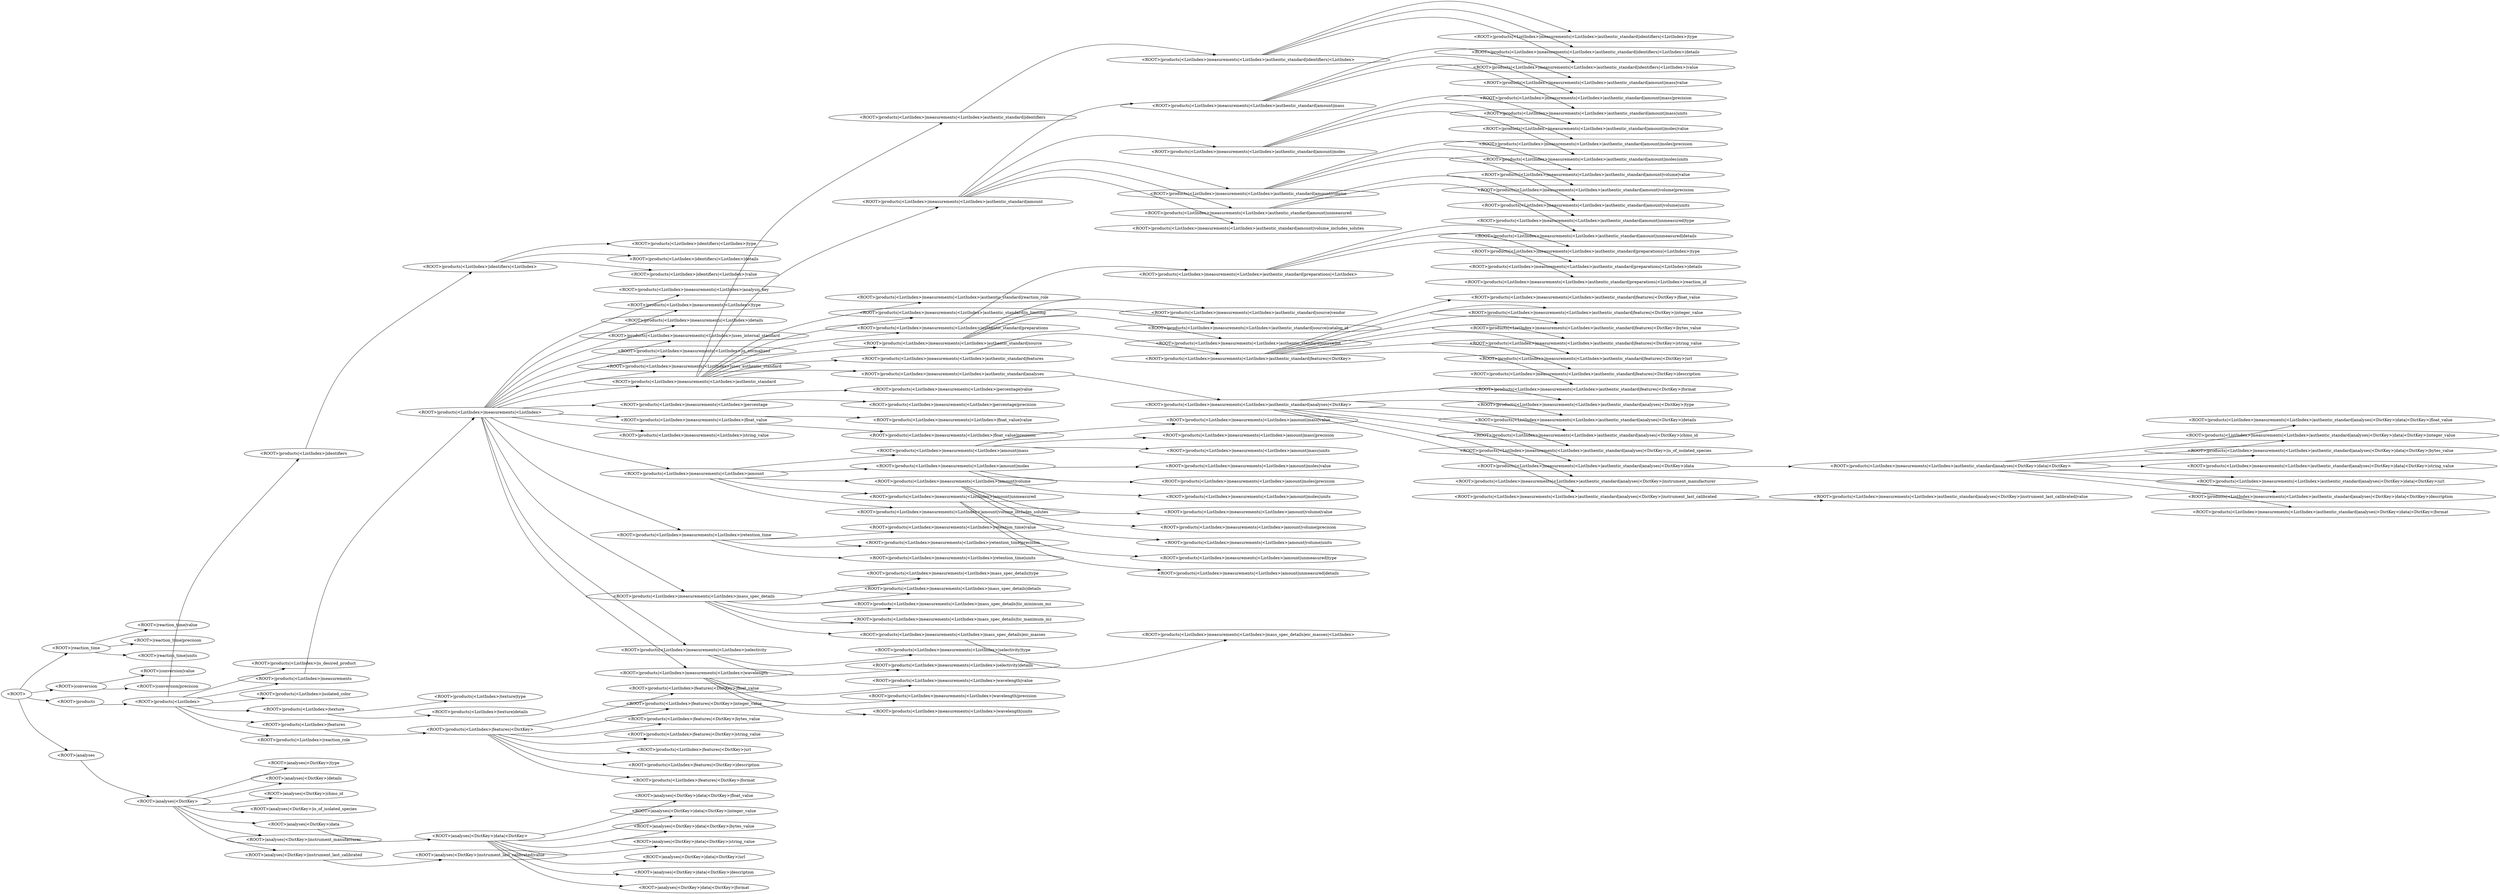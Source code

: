 strict digraph "" {
	graph [rankdir=LR,
		splines=curved
	];
	"<ROOT>"	[mtt_class_string="ord_betterproto.ReactionOutcome",
		mtt_node_name="<ROOT>",
		mtt_parent=None,
		mtt_relation_to_parent=None,
		mtt_type_hint_string="<class 'ord_betterproto.ReactionOutcome'>"];
	"<ROOT>|reaction_time"	[mtt_class_string="ord_betterproto.Time",
		mtt_node_name="<ROOT>|reaction_time",
		mtt_parent="<ROOT>",
		mtt_relation_to_parent=reaction_time,
		mtt_type_hint_string="<class 'ord_betterproto.Time'>"];
	"<ROOT>" -> "<ROOT>|reaction_time";
	"<ROOT>|conversion"	[mtt_class_string="ord_betterproto.Percentage",
		mtt_node_name="<ROOT>|conversion",
		mtt_parent="<ROOT>",
		mtt_relation_to_parent=conversion,
		mtt_type_hint_string="<class 'ord_betterproto.Percentage'>"];
	"<ROOT>" -> "<ROOT>|conversion";
	"<ROOT>|products"	[mtt_class_string="builtins.list",
		mtt_node_name="<ROOT>|products",
		mtt_parent="<ROOT>",
		mtt_relation_to_parent=products,
		mtt_type_hint_string="typing.List[ord_betterproto.ProductCompound]"];
	"<ROOT>" -> "<ROOT>|products";
	"<ROOT>|analyses"	[mtt_class_string="builtins.dict",
		mtt_node_name="<ROOT>|analyses",
		mtt_parent="<ROOT>",
		mtt_relation_to_parent=analyses,
		mtt_type_hint_string="typing.Dict[str, ord_betterproto.Analysis]"];
	"<ROOT>" -> "<ROOT>|analyses";
	"<ROOT>|reaction_time|value"	[mtt_class_string="builtins.float",
		mtt_node_name="<ROOT>|reaction_time|value",
		mtt_parent="<ROOT>|reaction_time",
		mtt_relation_to_parent=value,
		mtt_type_hint_string="typing.Optional[float]"];
	"<ROOT>|reaction_time" -> "<ROOT>|reaction_time|value";
	"<ROOT>|reaction_time|precision"	[mtt_class_string="builtins.float",
		mtt_node_name="<ROOT>|reaction_time|precision",
		mtt_parent="<ROOT>|reaction_time",
		mtt_relation_to_parent=precision,
		mtt_type_hint_string="typing.Optional[float]"];
	"<ROOT>|reaction_time" -> "<ROOT>|reaction_time|precision";
	"<ROOT>|reaction_time|units"	[mtt_class_string="ord_betterproto.TimeTimeUnit",
		mtt_node_name="<ROOT>|reaction_time|units",
		mtt_parent="<ROOT>|reaction_time",
		mtt_relation_to_parent=units,
		mtt_type_hint_string="<enum 'TimeTimeUnit'>"];
	"<ROOT>|reaction_time" -> "<ROOT>|reaction_time|units";
	"<ROOT>|conversion|value"	[mtt_class_string="builtins.float",
		mtt_node_name="<ROOT>|conversion|value",
		mtt_parent="<ROOT>|conversion",
		mtt_relation_to_parent=value,
		mtt_type_hint_string="typing.Optional[float]"];
	"<ROOT>|conversion" -> "<ROOT>|conversion|value";
	"<ROOT>|conversion|precision"	[mtt_class_string="builtins.float",
		mtt_node_name="<ROOT>|conversion|precision",
		mtt_parent="<ROOT>|conversion",
		mtt_relation_to_parent=precision,
		mtt_type_hint_string="typing.Optional[float]"];
	"<ROOT>|conversion" -> "<ROOT>|conversion|precision";
	"<ROOT>|products|<ListIndex>"	[mtt_class_string="ord_betterproto.ProductCompound",
		mtt_node_name="<ROOT>|products|<ListIndex>",
		mtt_parent="<ROOT>|products",
		mtt_relation_to_parent="<ListIndex>",
		mtt_type_hint_string="<class 'ord_betterproto.ProductCompound'>"];
	"<ROOT>|products" -> "<ROOT>|products|<ListIndex>";
	"<ROOT>|products|<ListIndex>|identifiers"	[mtt_class_string="builtins.list",
		mtt_node_name="<ROOT>|products|<ListIndex>|identifiers",
		mtt_parent="<ROOT>|products|<ListIndex>",
		mtt_relation_to_parent=identifiers,
		mtt_type_hint_string="typing.List[ord_betterproto.CompoundIdentifier]"];
	"<ROOT>|products|<ListIndex>" -> "<ROOT>|products|<ListIndex>|identifiers";
	"<ROOT>|products|<ListIndex>|is_desired_product"	[mtt_class_string="builtins.bool",
		mtt_node_name="<ROOT>|products|<ListIndex>|is_desired_product",
		mtt_parent="<ROOT>|products|<ListIndex>",
		mtt_relation_to_parent=is_desired_product,
		mtt_type_hint_string="typing.Optional[bool]"];
	"<ROOT>|products|<ListIndex>" -> "<ROOT>|products|<ListIndex>|is_desired_product";
	"<ROOT>|products|<ListIndex>|measurements"	[mtt_class_string="builtins.list",
		mtt_node_name="<ROOT>|products|<ListIndex>|measurements",
		mtt_parent="<ROOT>|products|<ListIndex>",
		mtt_relation_to_parent=measurements,
		mtt_type_hint_string="typing.List[ord_betterproto.ProductMeasurement]"];
	"<ROOT>|products|<ListIndex>" -> "<ROOT>|products|<ListIndex>|measurements";
	"<ROOT>|products|<ListIndex>|isolated_color"	[mtt_class_string="builtins.str",
		mtt_node_name="<ROOT>|products|<ListIndex>|isolated_color",
		mtt_parent="<ROOT>|products|<ListIndex>",
		mtt_relation_to_parent=isolated_color,
		mtt_type_hint_string="<class 'str'>"];
	"<ROOT>|products|<ListIndex>" -> "<ROOT>|products|<ListIndex>|isolated_color";
	"<ROOT>|products|<ListIndex>|texture"	[mtt_class_string="ord_betterproto.ProductCompoundTexture",
		mtt_node_name="<ROOT>|products|<ListIndex>|texture",
		mtt_parent="<ROOT>|products|<ListIndex>",
		mtt_relation_to_parent=texture,
		mtt_type_hint_string="<class 'ord_betterproto.ProductCompoundTexture'>"];
	"<ROOT>|products|<ListIndex>" -> "<ROOT>|products|<ListIndex>|texture";
	"<ROOT>|products|<ListIndex>|features"	[mtt_class_string="builtins.dict",
		mtt_node_name="<ROOT>|products|<ListIndex>|features",
		mtt_parent="<ROOT>|products|<ListIndex>",
		mtt_relation_to_parent=features,
		mtt_type_hint_string="typing.Dict[str, ord_betterproto.Data]"];
	"<ROOT>|products|<ListIndex>" -> "<ROOT>|products|<ListIndex>|features";
	"<ROOT>|products|<ListIndex>|reaction_role"	[mtt_class_string="ord_betterproto.ReactionRoleReactionRoleType",
		mtt_node_name="<ROOT>|products|<ListIndex>|reaction_role",
		mtt_parent="<ROOT>|products|<ListIndex>",
		mtt_relation_to_parent=reaction_role,
		mtt_type_hint_string="<enum 'ReactionRoleReactionRoleType'>"];
	"<ROOT>|products|<ListIndex>" -> "<ROOT>|products|<ListIndex>|reaction_role";
	"<ROOT>|products|<ListIndex>|identifiers|<ListIndex>"	[mtt_class_string="ord_betterproto.CompoundIdentifier",
		mtt_node_name="<ROOT>|products|<ListIndex>|identifiers|<ListIndex>",
		mtt_parent="<ROOT>|products|<ListIndex>|identifiers",
		mtt_relation_to_parent="<ListIndex>",
		mtt_type_hint_string="<class 'ord_betterproto.CompoundIdentifier'>"];
	"<ROOT>|products|<ListIndex>|identifiers" -> "<ROOT>|products|<ListIndex>|identifiers|<ListIndex>";
	"<ROOT>|products|<ListIndex>|identifiers|<ListIndex>|type"	[mtt_class_string="ord_betterproto.CompoundIdentifierCompoundIdentifierType",
		mtt_node_name="<ROOT>|products|<ListIndex>|identifiers|<ListIndex>|type",
		mtt_parent="<ROOT>|products|<ListIndex>|identifiers|<ListIndex>",
		mtt_relation_to_parent=type,
		mtt_type_hint_string="<enum 'CompoundIdentifierCompoundIdentifierType'>"];
	"<ROOT>|products|<ListIndex>|identifiers|<ListIndex>" -> "<ROOT>|products|<ListIndex>|identifiers|<ListIndex>|type";
	"<ROOT>|products|<ListIndex>|identifiers|<ListIndex>|details"	[mtt_class_string="builtins.str",
		mtt_node_name="<ROOT>|products|<ListIndex>|identifiers|<ListIndex>|details",
		mtt_parent="<ROOT>|products|<ListIndex>|identifiers|<ListIndex>",
		mtt_relation_to_parent=details,
		mtt_type_hint_string="<class 'str'>"];
	"<ROOT>|products|<ListIndex>|identifiers|<ListIndex>" -> "<ROOT>|products|<ListIndex>|identifiers|<ListIndex>|details";
	"<ROOT>|products|<ListIndex>|identifiers|<ListIndex>|value"	[mtt_class_string="builtins.str",
		mtt_node_name="<ROOT>|products|<ListIndex>|identifiers|<ListIndex>|value",
		mtt_parent="<ROOT>|products|<ListIndex>|identifiers|<ListIndex>",
		mtt_relation_to_parent=value,
		mtt_type_hint_string="<class 'str'>"];
	"<ROOT>|products|<ListIndex>|identifiers|<ListIndex>" -> "<ROOT>|products|<ListIndex>|identifiers|<ListIndex>|value";
	"<ROOT>|products|<ListIndex>|measurements|<ListIndex>"	[mtt_class_string="ord_betterproto.ProductMeasurement",
		mtt_node_name="<ROOT>|products|<ListIndex>|measurements|<ListIndex>",
		mtt_parent="<ROOT>|products|<ListIndex>|measurements",
		mtt_relation_to_parent="<ListIndex>",
		mtt_type_hint_string="<class 'ord_betterproto.ProductMeasurement'>"];
	"<ROOT>|products|<ListIndex>|measurements" -> "<ROOT>|products|<ListIndex>|measurements|<ListIndex>";
	"<ROOT>|products|<ListIndex>|measurements|<ListIndex>|analysis_key"	[mtt_class_string="builtins.str",
		mtt_node_name="<ROOT>|products|<ListIndex>|measurements|<ListIndex>|analysis_key",
		mtt_parent="<ROOT>|products|<ListIndex>|measurements|<ListIndex>",
		mtt_relation_to_parent=analysis_key,
		mtt_type_hint_string="<class 'str'>"];
	"<ROOT>|products|<ListIndex>|measurements|<ListIndex>" -> "<ROOT>|products|<ListIndex>|measurements|<ListIndex>|analysis_key";
	"<ROOT>|products|<ListIndex>|measurements|<ListIndex>|type"	[mtt_class_string="ord_betterproto.ProductMeasurementProductMeasurementType",
		mtt_node_name="<ROOT>|products|<ListIndex>|measurements|<ListIndex>|type",
		mtt_parent="<ROOT>|products|<ListIndex>|measurements|<ListIndex>",
		mtt_relation_to_parent=type,
		mtt_type_hint_string="<enum 'ProductMeasurementProductMeasurementType'>"];
	"<ROOT>|products|<ListIndex>|measurements|<ListIndex>" -> "<ROOT>|products|<ListIndex>|measurements|<ListIndex>|type";
	"<ROOT>|products|<ListIndex>|measurements|<ListIndex>|details"	[mtt_class_string="builtins.str",
		mtt_node_name="<ROOT>|products|<ListIndex>|measurements|<ListIndex>|details",
		mtt_parent="<ROOT>|products|<ListIndex>|measurements|<ListIndex>",
		mtt_relation_to_parent=details,
		mtt_type_hint_string="<class 'str'>"];
	"<ROOT>|products|<ListIndex>|measurements|<ListIndex>" -> "<ROOT>|products|<ListIndex>|measurements|<ListIndex>|details";
	"<ROOT>|products|<ListIndex>|measurements|<ListIndex>|uses_internal_standard"	[mtt_class_string="builtins.bool",
		mtt_node_name="<ROOT>|products|<ListIndex>|measurements|<ListIndex>|uses_internal_standard",
		mtt_parent="<ROOT>|products|<ListIndex>|measurements|<ListIndex>",
		mtt_relation_to_parent=uses_internal_standard,
		mtt_type_hint_string="typing.Optional[bool]"];
	"<ROOT>|products|<ListIndex>|measurements|<ListIndex>" -> "<ROOT>|products|<ListIndex>|measurements|<ListIndex>|uses_internal_standard";
	"<ROOT>|products|<ListIndex>|measurements|<ListIndex>|is_normalized"	[mtt_class_string="builtins.bool",
		mtt_node_name="<ROOT>|products|<ListIndex>|measurements|<ListIndex>|is_normalized",
		mtt_parent="<ROOT>|products|<ListIndex>|measurements|<ListIndex>",
		mtt_relation_to_parent=is_normalized,
		mtt_type_hint_string="typing.Optional[bool]"];
	"<ROOT>|products|<ListIndex>|measurements|<ListIndex>" -> "<ROOT>|products|<ListIndex>|measurements|<ListIndex>|is_normalized";
	"<ROOT>|products|<ListIndex>|measurements|<ListIndex>|uses_authentic_standard"	[mtt_class_string="builtins.bool",
		mtt_node_name="<ROOT>|products|<ListIndex>|measurements|<ListIndex>|uses_authentic_standard",
		mtt_parent="<ROOT>|products|<ListIndex>|measurements|<ListIndex>",
		mtt_relation_to_parent=uses_authentic_standard,
		mtt_type_hint_string="typing.Optional[bool]"];
	"<ROOT>|products|<ListIndex>|measurements|<ListIndex>" -> "<ROOT>|products|<ListIndex>|measurements|<ListIndex>|uses_authentic_standard";
	"<ROOT>|products|<ListIndex>|measurements|<ListIndex>|authentic_standard"	[mtt_class_string="ord_betterproto.Compound",
		mtt_node_name="<ROOT>|products|<ListIndex>|measurements|<ListIndex>|authentic_standard",
		mtt_parent="<ROOT>|products|<ListIndex>|measurements|<ListIndex>",
		mtt_relation_to_parent=authentic_standard,
		mtt_type_hint_string="<class 'ord_betterproto.Compound'>"];
	"<ROOT>|products|<ListIndex>|measurements|<ListIndex>" -> "<ROOT>|products|<ListIndex>|measurements|<ListIndex>|authentic_standard";
	"<ROOT>|products|<ListIndex>|measurements|<ListIndex>|percentage"	[mtt_class_string="ord_betterproto.Percentage",
		mtt_node_name="<ROOT>|products|<ListIndex>|measurements|<ListIndex>|percentage",
		mtt_parent="<ROOT>|products|<ListIndex>|measurements|<ListIndex>",
		mtt_relation_to_parent=percentage,
		mtt_type_hint_string="<class 'ord_betterproto.Percentage'>"];
	"<ROOT>|products|<ListIndex>|measurements|<ListIndex>" -> "<ROOT>|products|<ListIndex>|measurements|<ListIndex>|percentage";
	"<ROOT>|products|<ListIndex>|measurements|<ListIndex>|float_value"	[mtt_class_string="ord_betterproto.FloatValue",
		mtt_node_name="<ROOT>|products|<ListIndex>|measurements|<ListIndex>|float_value",
		mtt_parent="<ROOT>|products|<ListIndex>|measurements|<ListIndex>",
		mtt_relation_to_parent=float_value,
		mtt_type_hint_string="<class 'ord_betterproto.FloatValue'>"];
	"<ROOT>|products|<ListIndex>|measurements|<ListIndex>" -> "<ROOT>|products|<ListIndex>|measurements|<ListIndex>|float_value";
	"<ROOT>|products|<ListIndex>|measurements|<ListIndex>|string_value"	[mtt_class_string="builtins.str",
		mtt_node_name="<ROOT>|products|<ListIndex>|measurements|<ListIndex>|string_value",
		mtt_parent="<ROOT>|products|<ListIndex>|measurements|<ListIndex>",
		mtt_relation_to_parent=string_value,
		mtt_type_hint_string="<class 'str'>"];
	"<ROOT>|products|<ListIndex>|measurements|<ListIndex>" -> "<ROOT>|products|<ListIndex>|measurements|<ListIndex>|string_value";
	"<ROOT>|products|<ListIndex>|measurements|<ListIndex>|amount"	[mtt_class_string="ord_betterproto.Amount",
		mtt_node_name="<ROOT>|products|<ListIndex>|measurements|<ListIndex>|amount",
		mtt_parent="<ROOT>|products|<ListIndex>|measurements|<ListIndex>",
		mtt_relation_to_parent=amount,
		mtt_type_hint_string="<class 'ord_betterproto.Amount'>"];
	"<ROOT>|products|<ListIndex>|measurements|<ListIndex>" -> "<ROOT>|products|<ListIndex>|measurements|<ListIndex>|amount";
	"<ROOT>|products|<ListIndex>|measurements|<ListIndex>|retention_time"	[mtt_class_string="ord_betterproto.Time",
		mtt_node_name="<ROOT>|products|<ListIndex>|measurements|<ListIndex>|retention_time",
		mtt_parent="<ROOT>|products|<ListIndex>|measurements|<ListIndex>",
		mtt_relation_to_parent=retention_time,
		mtt_type_hint_string="<class 'ord_betterproto.Time'>"];
	"<ROOT>|products|<ListIndex>|measurements|<ListIndex>" -> "<ROOT>|products|<ListIndex>|measurements|<ListIndex>|retention_time";
	"<ROOT>|products|<ListIndex>|measurements|<ListIndex>|mass_spec_details"	[mtt_class_string="ord_betterproto.ProductMeasurementMassSpecMeasurementDetails",
		mtt_node_name="<ROOT>|products|<ListIndex>|measurements|<ListIndex>|mass_spec_details",
		mtt_parent="<ROOT>|products|<ListIndex>|measurements|<ListIndex>",
		mtt_relation_to_parent=mass_spec_details,
		mtt_type_hint_string="<class 'ord_betterproto.ProductMeasurementMassSpecMeasurementDetails'>"];
	"<ROOT>|products|<ListIndex>|measurements|<ListIndex>" -> "<ROOT>|products|<ListIndex>|measurements|<ListIndex>|mass_spec_details";
	"<ROOT>|products|<ListIndex>|measurements|<ListIndex>|selectivity"	[mtt_class_string="ord_betterproto.ProductMeasurementSelectivity",
		mtt_node_name="<ROOT>|products|<ListIndex>|measurements|<ListIndex>|selectivity",
		mtt_parent="<ROOT>|products|<ListIndex>|measurements|<ListIndex>",
		mtt_relation_to_parent=selectivity,
		mtt_type_hint_string="<class 'ord_betterproto.ProductMeasurementSelectivity'>"];
	"<ROOT>|products|<ListIndex>|measurements|<ListIndex>" -> "<ROOT>|products|<ListIndex>|measurements|<ListIndex>|selectivity";
	"<ROOT>|products|<ListIndex>|measurements|<ListIndex>|wavelength"	[mtt_class_string="ord_betterproto.Wavelength",
		mtt_node_name="<ROOT>|products|<ListIndex>|measurements|<ListIndex>|wavelength",
		mtt_parent="<ROOT>|products|<ListIndex>|measurements|<ListIndex>",
		mtt_relation_to_parent=wavelength,
		mtt_type_hint_string="<class 'ord_betterproto.Wavelength'>"];
	"<ROOT>|products|<ListIndex>|measurements|<ListIndex>" -> "<ROOT>|products|<ListIndex>|measurements|<ListIndex>|wavelength";
	"<ROOT>|products|<ListIndex>|measurements|<ListIndex>|authentic_standard|identifiers"	[mtt_class_string="builtins.list",
		mtt_node_name="<ROOT>|products|<ListIndex>|measurements|<ListIndex>|authentic_standard|identifiers",
		mtt_parent="<ROOT>|products|<ListIndex>|measurements|<ListIndex>|authentic_standard",
		mtt_relation_to_parent=identifiers,
		mtt_type_hint_string="typing.List[ord_betterproto.CompoundIdentifier]"];
	"<ROOT>|products|<ListIndex>|measurements|<ListIndex>|authentic_standard" -> "<ROOT>|products|<ListIndex>|measurements|<ListIndex>|authentic_standard|identifiers";
	"<ROOT>|products|<ListIndex>|measurements|<ListIndex>|authentic_standard|amount"	[mtt_class_string="ord_betterproto.Amount",
		mtt_node_name="<ROOT>|products|<ListIndex>|measurements|<ListIndex>|authentic_standard|amount",
		mtt_parent="<ROOT>|products|<ListIndex>|measurements|<ListIndex>|authentic_standard",
		mtt_relation_to_parent=amount,
		mtt_type_hint_string="<class 'ord_betterproto.Amount'>"];
	"<ROOT>|products|<ListIndex>|measurements|<ListIndex>|authentic_standard" -> "<ROOT>|products|<ListIndex>|measurements|<ListIndex>|authentic_standard|amount";
	"<ROOT>|products|<ListIndex>|measurements|<ListIndex>|authentic_standard|reaction_role"	[mtt_class_string="ord_betterproto.ReactionRoleReactionRoleType",
		mtt_node_name="<ROOT>|products|<ListIndex>|measurements|<ListIndex>|authentic_standard|reaction_role",
		mtt_parent="<ROOT>|products|<ListIndex>|measurements|<ListIndex>|authentic_standard",
		mtt_relation_to_parent=reaction_role,
		mtt_type_hint_string="<enum 'ReactionRoleReactionRoleType'>"];
	"<ROOT>|products|<ListIndex>|measurements|<ListIndex>|authentic_standard" -> "<ROOT>|products|<ListIndex>|measurements|<ListIndex>|authentic_standard|reaction_role";
	"<ROOT>|products|<ListIndex>|measurements|<ListIndex>|authentic_standard|is_limiting"	[mtt_class_string="builtins.bool",
		mtt_node_name="<ROOT>|products|<ListIndex>|measurements|<ListIndex>|authentic_standard|is_limiting",
		mtt_parent="<ROOT>|products|<ListIndex>|measurements|<ListIndex>|authentic_standard",
		mtt_relation_to_parent=is_limiting,
		mtt_type_hint_string="typing.Optional[bool]"];
	"<ROOT>|products|<ListIndex>|measurements|<ListIndex>|authentic_standard" -> "<ROOT>|products|<ListIndex>|measurements|<ListIndex>|authentic_standard|is_limiting";
	"<ROOT>|products|<ListIndex>|measurements|<ListIndex>|authentic_standard|preparations"	[mtt_class_string="builtins.list",
		mtt_node_name="<ROOT>|products|<ListIndex>|measurements|<ListIndex>|authentic_standard|preparations",
		mtt_parent="<ROOT>|products|<ListIndex>|measurements|<ListIndex>|authentic_standard",
		mtt_relation_to_parent=preparations,
		mtt_type_hint_string="typing.List[ord_betterproto.CompoundPreparation]"];
	"<ROOT>|products|<ListIndex>|measurements|<ListIndex>|authentic_standard" -> "<ROOT>|products|<ListIndex>|measurements|<ListIndex>|authentic_standard|preparations";
	"<ROOT>|products|<ListIndex>|measurements|<ListIndex>|authentic_standard|source"	[mtt_class_string="ord_betterproto.CompoundSource",
		mtt_node_name="<ROOT>|products|<ListIndex>|measurements|<ListIndex>|authentic_standard|source",
		mtt_parent="<ROOT>|products|<ListIndex>|measurements|<ListIndex>|authentic_standard",
		mtt_relation_to_parent=source,
		mtt_type_hint_string="<class 'ord_betterproto.CompoundSource'>"];
	"<ROOT>|products|<ListIndex>|measurements|<ListIndex>|authentic_standard" -> "<ROOT>|products|<ListIndex>|measurements|<ListIndex>|authentic_standard|source";
	"<ROOT>|products|<ListIndex>|measurements|<ListIndex>|authentic_standard|features"	[mtt_class_string="builtins.dict",
		mtt_node_name="<ROOT>|products|<ListIndex>|measurements|<ListIndex>|authentic_standard|features",
		mtt_parent="<ROOT>|products|<ListIndex>|measurements|<ListIndex>|authentic_standard",
		mtt_relation_to_parent=features,
		mtt_type_hint_string="typing.Dict[str, ord_betterproto.Data]"];
	"<ROOT>|products|<ListIndex>|measurements|<ListIndex>|authentic_standard" -> "<ROOT>|products|<ListIndex>|measurements|<ListIndex>|authentic_standard|features";
	"<ROOT>|products|<ListIndex>|measurements|<ListIndex>|authentic_standard|analyses"	[mtt_class_string="builtins.dict",
		mtt_node_name="<ROOT>|products|<ListIndex>|measurements|<ListIndex>|authentic_standard|analyses",
		mtt_parent="<ROOT>|products|<ListIndex>|measurements|<ListIndex>|authentic_standard",
		mtt_relation_to_parent=analyses,
		mtt_type_hint_string="typing.Dict[str, ord_betterproto.Analysis]"];
	"<ROOT>|products|<ListIndex>|measurements|<ListIndex>|authentic_standard" -> "<ROOT>|products|<ListIndex>|measurements|<ListIndex>|authentic_standard|analyses";
	"<ROOT>|products|<ListIndex>|measurements|<ListIndex>|authentic_standard|identifiers|<ListIndex>"	[mtt_class_string="ord_betterproto.CompoundIdentifier",
		mtt_node_name="<ROOT>|products|<ListIndex>|measurements|<ListIndex>|authentic_standard|identifiers|<ListIndex>",
		mtt_parent="<ROOT>|products|<ListIndex>|measurements|<ListIndex>|authentic_standard|identifiers",
		mtt_relation_to_parent="<ListIndex>",
		mtt_type_hint_string="<class 'ord_betterproto.CompoundIdentifier'>"];
	"<ROOT>|products|<ListIndex>|measurements|<ListIndex>|authentic_standard|identifiers" -> "<ROOT>|products|<ListIndex>|measurements|<ListIndex>|authentic_standard|identifiers|<ListIndex>";
	"<ROOT>|products|<ListIndex>|measurements|<ListIndex>|authentic_standard|identifiers|<ListIndex>|type"	[mtt_class_string="ord_betterproto.CompoundIdentifierCompoundIdentifierType",
		mtt_node_name="<ROOT>|products|<ListIndex>|measurements|<ListIndex>|authentic_standard|identifiers|<ListIndex>|type",
		mtt_parent="<ROOT>|products|<ListIndex>|measurements|<ListIndex>|authentic_standard|identifiers|<ListIndex>",
		mtt_relation_to_parent=type,
		mtt_type_hint_string="<enum 'CompoundIdentifierCompoundIdentifierType'>"];
	"<ROOT>|products|<ListIndex>|measurements|<ListIndex>|authentic_standard|identifiers|<ListIndex>" -> "<ROOT>|products|<ListIndex>|measurements|<ListIndex>|authentic_standard|identifiers|<ListIndex>|type";
	"<ROOT>|products|<ListIndex>|measurements|<ListIndex>|authentic_standard|identifiers|<ListIndex>|details"	[mtt_class_string="builtins.str",
		mtt_node_name="<ROOT>|products|<ListIndex>|measurements|<ListIndex>|authentic_standard|identifiers|<ListIndex>|details",
		mtt_parent="<ROOT>|products|<ListIndex>|measurements|<ListIndex>|authentic_standard|identifiers|<ListIndex>",
		mtt_relation_to_parent=details,
		mtt_type_hint_string="<class 'str'>"];
	"<ROOT>|products|<ListIndex>|measurements|<ListIndex>|authentic_standard|identifiers|<ListIndex>" -> "<ROOT>|products|<ListIndex>|measurements|<ListIndex>|authentic_standard|identifiers|<ListIndex>|details";
	"<ROOT>|products|<ListIndex>|measurements|<ListIndex>|authentic_standard|identifiers|<ListIndex>|value"	[mtt_class_string="builtins.str",
		mtt_node_name="<ROOT>|products|<ListIndex>|measurements|<ListIndex>|authentic_standard|identifiers|<ListIndex>|value",
		mtt_parent="<ROOT>|products|<ListIndex>|measurements|<ListIndex>|authentic_standard|identifiers|<ListIndex>",
		mtt_relation_to_parent=value,
		mtt_type_hint_string="<class 'str'>"];
	"<ROOT>|products|<ListIndex>|measurements|<ListIndex>|authentic_standard|identifiers|<ListIndex>" -> "<ROOT>|products|<ListIndex>|measurements|<ListIndex>|authentic_standard|identifiers|<ListIndex>|value";
	"<ROOT>|products|<ListIndex>|measurements|<ListIndex>|authentic_standard|amount|mass"	[mtt_class_string="ord_betterproto.Mass",
		mtt_node_name="<ROOT>|products|<ListIndex>|measurements|<ListIndex>|authentic_standard|amount|mass",
		mtt_parent="<ROOT>|products|<ListIndex>|measurements|<ListIndex>|authentic_standard|amount",
		mtt_relation_to_parent=mass,
		mtt_type_hint_string="<class 'ord_betterproto.Mass'>"];
	"<ROOT>|products|<ListIndex>|measurements|<ListIndex>|authentic_standard|amount" -> "<ROOT>|products|<ListIndex>|measurements|<ListIndex>|authentic_standard|amount|mass";
	"<ROOT>|products|<ListIndex>|measurements|<ListIndex>|authentic_standard|amount|moles"	[mtt_class_string="ord_betterproto.Moles",
		mtt_node_name="<ROOT>|products|<ListIndex>|measurements|<ListIndex>|authentic_standard|amount|moles",
		mtt_parent="<ROOT>|products|<ListIndex>|measurements|<ListIndex>|authentic_standard|amount",
		mtt_relation_to_parent=moles,
		mtt_type_hint_string="<class 'ord_betterproto.Moles'>"];
	"<ROOT>|products|<ListIndex>|measurements|<ListIndex>|authentic_standard|amount" -> "<ROOT>|products|<ListIndex>|measurements|<ListIndex>|authentic_standard|amount|moles";
	"<ROOT>|products|<ListIndex>|measurements|<ListIndex>|authentic_standard|amount|volume"	[mtt_class_string="ord_betterproto.Volume",
		mtt_node_name="<ROOT>|products|<ListIndex>|measurements|<ListIndex>|authentic_standard|amount|volume",
		mtt_parent="<ROOT>|products|<ListIndex>|measurements|<ListIndex>|authentic_standard|amount",
		mtt_relation_to_parent=volume,
		mtt_type_hint_string="<class 'ord_betterproto.Volume'>"];
	"<ROOT>|products|<ListIndex>|measurements|<ListIndex>|authentic_standard|amount" -> "<ROOT>|products|<ListIndex>|measurements|<ListIndex>|authentic_standard|amount|volume";
	"<ROOT>|products|<ListIndex>|measurements|<ListIndex>|authentic_standard|amount|unmeasured"	[mtt_class_string="ord_betterproto.UnmeasuredAmount",
		mtt_node_name="<ROOT>|products|<ListIndex>|measurements|<ListIndex>|authentic_standard|amount|unmeasured",
		mtt_parent="<ROOT>|products|<ListIndex>|measurements|<ListIndex>|authentic_standard|amount",
		mtt_relation_to_parent=unmeasured,
		mtt_type_hint_string="<class 'ord_betterproto.UnmeasuredAmount'>"];
	"<ROOT>|products|<ListIndex>|measurements|<ListIndex>|authentic_standard|amount" -> "<ROOT>|products|<ListIndex>|measurements|<ListIndex>|authentic_standard|amount|unmeasured";
	"<ROOT>|products|<ListIndex>|measurements|<ListIndex>|authentic_standard|amount|volume_includes_solutes"	[mtt_class_string="builtins.bool",
		mtt_node_name="<ROOT>|products|<ListIndex>|measurements|<ListIndex>|authentic_standard|amount|volume_includes_solutes",
		mtt_parent="<ROOT>|products|<ListIndex>|measurements|<ListIndex>|authentic_standard|amount",
		mtt_relation_to_parent=volume_includes_solutes,
		mtt_type_hint_string="typing.Optional[bool]"];
	"<ROOT>|products|<ListIndex>|measurements|<ListIndex>|authentic_standard|amount" -> "<ROOT>|products|<ListIndex>|measurements|<ListIndex>|authentic_standard|amount|volume_includes_solutes";
	"<ROOT>|products|<ListIndex>|measurements|<ListIndex>|authentic_standard|amount|mass|value"	[mtt_class_string="builtins.float",
		mtt_node_name="<ROOT>|products|<ListIndex>|measurements|<ListIndex>|authentic_standard|amount|mass|value",
		mtt_parent="<ROOT>|products|<ListIndex>|measurements|<ListIndex>|authentic_standard|amount|mass",
		mtt_relation_to_parent=value,
		mtt_type_hint_string="typing.Optional[float]"];
	"<ROOT>|products|<ListIndex>|measurements|<ListIndex>|authentic_standard|amount|mass" -> "<ROOT>|products|<ListIndex>|measurements|<ListIndex>|authentic_standard|amount|mass|value";
	"<ROOT>|products|<ListIndex>|measurements|<ListIndex>|authentic_standard|amount|mass|precision"	[mtt_class_string="builtins.float",
		mtt_node_name="<ROOT>|products|<ListIndex>|measurements|<ListIndex>|authentic_standard|amount|mass|precision",
		mtt_parent="<ROOT>|products|<ListIndex>|measurements|<ListIndex>|authentic_standard|amount|mass",
		mtt_relation_to_parent=precision,
		mtt_type_hint_string="typing.Optional[float]"];
	"<ROOT>|products|<ListIndex>|measurements|<ListIndex>|authentic_standard|amount|mass" -> "<ROOT>|products|<ListIndex>|measurements|<ListIndex>|authentic_standard|amount|mass|precision";
	"<ROOT>|products|<ListIndex>|measurements|<ListIndex>|authentic_standard|amount|mass|units"	[mtt_class_string="ord_betterproto.MassMassUnit",
		mtt_node_name="<ROOT>|products|<ListIndex>|measurements|<ListIndex>|authentic_standard|amount|mass|units",
		mtt_parent="<ROOT>|products|<ListIndex>|measurements|<ListIndex>|authentic_standard|amount|mass",
		mtt_relation_to_parent=units,
		mtt_type_hint_string="<enum 'MassMassUnit'>"];
	"<ROOT>|products|<ListIndex>|measurements|<ListIndex>|authentic_standard|amount|mass" -> "<ROOT>|products|<ListIndex>|measurements|<ListIndex>|authentic_standard|amount|mass|units";
	"<ROOT>|products|<ListIndex>|measurements|<ListIndex>|authentic_standard|amount|moles|value"	[mtt_class_string="builtins.float",
		mtt_node_name="<ROOT>|products|<ListIndex>|measurements|<ListIndex>|authentic_standard|amount|moles|value",
		mtt_parent="<ROOT>|products|<ListIndex>|measurements|<ListIndex>|authentic_standard|amount|moles",
		mtt_relation_to_parent=value,
		mtt_type_hint_string="typing.Optional[float]"];
	"<ROOT>|products|<ListIndex>|measurements|<ListIndex>|authentic_standard|amount|moles" -> "<ROOT>|products|<ListIndex>|measurements|<ListIndex>|authentic_standard|amount|moles|value";
	"<ROOT>|products|<ListIndex>|measurements|<ListIndex>|authentic_standard|amount|moles|precision"	[mtt_class_string="builtins.float",
		mtt_node_name="<ROOT>|products|<ListIndex>|measurements|<ListIndex>|authentic_standard|amount|moles|precision",
		mtt_parent="<ROOT>|products|<ListIndex>|measurements|<ListIndex>|authentic_standard|amount|moles",
		mtt_relation_to_parent=precision,
		mtt_type_hint_string="typing.Optional[float]"];
	"<ROOT>|products|<ListIndex>|measurements|<ListIndex>|authentic_standard|amount|moles" -> "<ROOT>|products|<ListIndex>|measurements|<ListIndex>|authentic_standard|amount|moles|precision";
	"<ROOT>|products|<ListIndex>|measurements|<ListIndex>|authentic_standard|amount|moles|units"	[mtt_class_string="ord_betterproto.MolesMolesUnit",
		mtt_node_name="<ROOT>|products|<ListIndex>|measurements|<ListIndex>|authentic_standard|amount|moles|units",
		mtt_parent="<ROOT>|products|<ListIndex>|measurements|<ListIndex>|authentic_standard|amount|moles",
		mtt_relation_to_parent=units,
		mtt_type_hint_string="<enum 'MolesMolesUnit'>"];
	"<ROOT>|products|<ListIndex>|measurements|<ListIndex>|authentic_standard|amount|moles" -> "<ROOT>|products|<ListIndex>|measurements|<ListIndex>|authentic_standard|amount|moles|units";
	"<ROOT>|products|<ListIndex>|measurements|<ListIndex>|authentic_standard|amount|volume|value"	[mtt_class_string="builtins.float",
		mtt_node_name="<ROOT>|products|<ListIndex>|measurements|<ListIndex>|authentic_standard|amount|volume|value",
		mtt_parent="<ROOT>|products|<ListIndex>|measurements|<ListIndex>|authentic_standard|amount|volume",
		mtt_relation_to_parent=value,
		mtt_type_hint_string="typing.Optional[float]"];
	"<ROOT>|products|<ListIndex>|measurements|<ListIndex>|authentic_standard|amount|volume" -> "<ROOT>|products|<ListIndex>|measurements|<ListIndex>|authentic_standard|amount|volume|value";
	"<ROOT>|products|<ListIndex>|measurements|<ListIndex>|authentic_standard|amount|volume|precision"	[mtt_class_string="builtins.float",
		mtt_node_name="<ROOT>|products|<ListIndex>|measurements|<ListIndex>|authentic_standard|amount|volume|precision",
		mtt_parent="<ROOT>|products|<ListIndex>|measurements|<ListIndex>|authentic_standard|amount|volume",
		mtt_relation_to_parent=precision,
		mtt_type_hint_string="typing.Optional[float]"];
	"<ROOT>|products|<ListIndex>|measurements|<ListIndex>|authentic_standard|amount|volume" -> "<ROOT>|products|<ListIndex>|measurements|<ListIndex>|authentic_standard|amount|volume|precision";
	"<ROOT>|products|<ListIndex>|measurements|<ListIndex>|authentic_standard|amount|volume|units"	[mtt_class_string="ord_betterproto.VolumeVolumeUnit",
		mtt_node_name="<ROOT>|products|<ListIndex>|measurements|<ListIndex>|authentic_standard|amount|volume|units",
		mtt_parent="<ROOT>|products|<ListIndex>|measurements|<ListIndex>|authentic_standard|amount|volume",
		mtt_relation_to_parent=units,
		mtt_type_hint_string="<enum 'VolumeVolumeUnit'>"];
	"<ROOT>|products|<ListIndex>|measurements|<ListIndex>|authentic_standard|amount|volume" -> "<ROOT>|products|<ListIndex>|measurements|<ListIndex>|authentic_standard|amount|volume|units";
	"<ROOT>|products|<ListIndex>|measurements|<ListIndex>|authentic_standard|amount|unmeasured|type"	[mtt_class_string="ord_betterproto.UnmeasuredAmountUnmeasuredAmountType",
		mtt_node_name="<ROOT>|products|<ListIndex>|measurements|<ListIndex>|authentic_standard|amount|unmeasured|type",
		mtt_parent="<ROOT>|products|<ListIndex>|measurements|<ListIndex>|authentic_standard|amount|unmeasured",
		mtt_relation_to_parent=type,
		mtt_type_hint_string="<enum 'UnmeasuredAmountUnmeasuredAmountType'>"];
	"<ROOT>|products|<ListIndex>|measurements|<ListIndex>|authentic_standard|amount|unmeasured" -> "<ROOT>|products|<ListIndex>|measurements|<ListIndex>|authentic_standard|amount|unmeasured|type";
	"<ROOT>|products|<ListIndex>|measurements|<ListIndex>|authentic_standard|amount|unmeasured|details"	[mtt_class_string="builtins.str",
		mtt_node_name="<ROOT>|products|<ListIndex>|measurements|<ListIndex>|authentic_standard|amount|unmeasured|details",
		mtt_parent="<ROOT>|products|<ListIndex>|measurements|<ListIndex>|authentic_standard|amount|unmeasured",
		mtt_relation_to_parent=details,
		mtt_type_hint_string="<class 'str'>"];
	"<ROOT>|products|<ListIndex>|measurements|<ListIndex>|authentic_standard|amount|unmeasured" -> "<ROOT>|products|<ListIndex>|measurements|<ListIndex>|authentic_standard|amount|unmeasured|details";
	"<ROOT>|products|<ListIndex>|measurements|<ListIndex>|authentic_standard|preparations|<ListIndex>"	[mtt_class_string="ord_betterproto.CompoundPreparation",
		mtt_node_name="<ROOT>|products|<ListIndex>|measurements|<ListIndex>|authentic_standard|preparations|<ListIndex>",
		mtt_parent="<ROOT>|products|<ListIndex>|measurements|<ListIndex>|authentic_standard|preparations",
		mtt_relation_to_parent="<ListIndex>",
		mtt_type_hint_string="<class 'ord_betterproto.CompoundPreparation'>"];
	"<ROOT>|products|<ListIndex>|measurements|<ListIndex>|authentic_standard|preparations" -> "<ROOT>|products|<ListIndex>|measurements|<ListIndex>|authentic_standard|preparations|<ListIndex>";
	"<ROOT>|products|<ListIndex>|measurements|<ListIndex>|authentic_standard|preparations|<ListIndex>|type"	[mtt_class_string="ord_betterproto.CompoundPreparationCompoundPreparationType",
		mtt_node_name="<ROOT>|products|<ListIndex>|measurements|<ListIndex>|authentic_standard|preparations|<ListIndex>|type",
		mtt_parent="<ROOT>|products|<ListIndex>|measurements|<ListIndex>|authentic_standard|preparations|<ListIndex>",
		mtt_relation_to_parent=type,
		mtt_type_hint_string="<enum 'CompoundPreparationCompoundPreparationType'>"];
	"<ROOT>|products|<ListIndex>|measurements|<ListIndex>|authentic_standard|preparations|<ListIndex>" -> "<ROOT>|products|<ListIndex>|measurements|<ListIndex>|authentic_standard|preparations|<ListIndex>|type";
	"<ROOT>|products|<ListIndex>|measurements|<ListIndex>|authentic_standard|preparations|<ListIndex>|details"	[mtt_class_string="builtins.str",
		mtt_node_name="<ROOT>|products|<ListIndex>|measurements|<ListIndex>|authentic_standard|preparations|<ListIndex>|details",
		mtt_parent="<ROOT>|products|<ListIndex>|measurements|<ListIndex>|authentic_standard|preparations|<ListIndex>",
		mtt_relation_to_parent=details,
		mtt_type_hint_string="<class 'str'>"];
	"<ROOT>|products|<ListIndex>|measurements|<ListIndex>|authentic_standard|preparations|<ListIndex>" -> "<ROOT>|products|<ListIndex>|measurements|<ListIndex>|authentic_standard|preparations|<ListIndex>|details";
	"<ROOT>|products|<ListIndex>|measurements|<ListIndex>|authentic_standard|preparations|<ListIndex>|reaction_id"	[mtt_class_string="builtins.str",
		mtt_node_name="<ROOT>|products|<ListIndex>|measurements|<ListIndex>|authentic_standard|preparations|<ListIndex>|reaction_id",
		mtt_parent="<ROOT>|products|<ListIndex>|measurements|<ListIndex>|authentic_standard|preparations|<ListIndex>",
		mtt_relation_to_parent=reaction_id,
		mtt_type_hint_string="<class 'str'>"];
	"<ROOT>|products|<ListIndex>|measurements|<ListIndex>|authentic_standard|preparations|<ListIndex>" -> "<ROOT>|products|<ListIndex>|measurements|<ListIndex>|authentic_standard|preparations|<ListIndex>|reaction_id";
	"<ROOT>|products|<ListIndex>|measurements|<ListIndex>|authentic_standard|source|vendor"	[mtt_class_string="builtins.str",
		mtt_node_name="<ROOT>|products|<ListIndex>|measurements|<ListIndex>|authentic_standard|source|vendor",
		mtt_parent="<ROOT>|products|<ListIndex>|measurements|<ListIndex>|authentic_standard|source",
		mtt_relation_to_parent=vendor,
		mtt_type_hint_string="<class 'str'>"];
	"<ROOT>|products|<ListIndex>|measurements|<ListIndex>|authentic_standard|source" -> "<ROOT>|products|<ListIndex>|measurements|<ListIndex>|authentic_standard|source|vendor";
	"<ROOT>|products|<ListIndex>|measurements|<ListIndex>|authentic_standard|source|catalog_id"	[mtt_class_string="builtins.str",
		mtt_node_name="<ROOT>|products|<ListIndex>|measurements|<ListIndex>|authentic_standard|source|catalog_id",
		mtt_parent="<ROOT>|products|<ListIndex>|measurements|<ListIndex>|authentic_standard|source",
		mtt_relation_to_parent=catalog_id,
		mtt_type_hint_string="<class 'str'>"];
	"<ROOT>|products|<ListIndex>|measurements|<ListIndex>|authentic_standard|source" -> "<ROOT>|products|<ListIndex>|measurements|<ListIndex>|authentic_standard|source|catalog_id";
	"<ROOT>|products|<ListIndex>|measurements|<ListIndex>|authentic_standard|source|lot"	[mtt_class_string="builtins.str",
		mtt_node_name="<ROOT>|products|<ListIndex>|measurements|<ListIndex>|authentic_standard|source|lot",
		mtt_parent="<ROOT>|products|<ListIndex>|measurements|<ListIndex>|authentic_standard|source",
		mtt_relation_to_parent=lot,
		mtt_type_hint_string="<class 'str'>"];
	"<ROOT>|products|<ListIndex>|measurements|<ListIndex>|authentic_standard|source" -> "<ROOT>|products|<ListIndex>|measurements|<ListIndex>|authentic_standard|source|lot";
	"<ROOT>|products|<ListIndex>|measurements|<ListIndex>|authentic_standard|features|<DictKey>"	[mtt_class_string="ord_betterproto.Data",
		mtt_node_name="<ROOT>|products|<ListIndex>|measurements|<ListIndex>|authentic_standard|features|<DictKey>",
		mtt_parent="<ROOT>|products|<ListIndex>|measurements|<ListIndex>|authentic_standard|features",
		mtt_relation_to_parent="<DictKey>",
		mtt_type_hint_string="<class 'ord_betterproto.Data'>"];
	"<ROOT>|products|<ListIndex>|measurements|<ListIndex>|authentic_standard|features" -> "<ROOT>|products|<ListIndex>|measurements|<ListIndex>|authentic_standard|features|<DictKey>";
	"<ROOT>|products|<ListIndex>|measurements|<ListIndex>|authentic_standard|features|<DictKey>|float_value"	[mtt_class_string="builtins.float",
		mtt_node_name="<ROOT>|products|<ListIndex>|measurements|<ListIndex>|authentic_standard|features|<DictKey>|float_value",
		mtt_parent="<ROOT>|products|<ListIndex>|measurements|<ListIndex>|authentic_standard|features|<DictKey>",
		mtt_relation_to_parent=float_value,
		mtt_type_hint_string="<class 'float'>"];
	"<ROOT>|products|<ListIndex>|measurements|<ListIndex>|authentic_standard|features|<DictKey>" -> "<ROOT>|products|<ListIndex>|measurements|<ListIndex>|authentic_standard|features|<DictKey>|float_value";
	"<ROOT>|products|<ListIndex>|measurements|<ListIndex>|authentic_standard|features|<DictKey>|integer_value"	[mtt_class_string="builtins.int",
		mtt_node_name="<ROOT>|products|<ListIndex>|measurements|<ListIndex>|authentic_standard|features|<DictKey>|integer_value",
		mtt_parent="<ROOT>|products|<ListIndex>|measurements|<ListIndex>|authentic_standard|features|<DictKey>",
		mtt_relation_to_parent=integer_value,
		mtt_type_hint_string="<class 'int'>"];
	"<ROOT>|products|<ListIndex>|measurements|<ListIndex>|authentic_standard|features|<DictKey>" -> "<ROOT>|products|<ListIndex>|measurements|<ListIndex>|authentic_standard|features|<DictKey>|integer_value";
	"<ROOT>|products|<ListIndex>|measurements|<ListIndex>|authentic_standard|features|<DictKey>|bytes_value"	[mtt_class_string="builtins.bytes",
		mtt_node_name="<ROOT>|products|<ListIndex>|measurements|<ListIndex>|authentic_standard|features|<DictKey>|bytes_value",
		mtt_parent="<ROOT>|products|<ListIndex>|measurements|<ListIndex>|authentic_standard|features|<DictKey>",
		mtt_relation_to_parent=bytes_value,
		mtt_type_hint_string="<class 'bytes'>"];
	"<ROOT>|products|<ListIndex>|measurements|<ListIndex>|authentic_standard|features|<DictKey>" -> "<ROOT>|products|<ListIndex>|measurements|<ListIndex>|authentic_standard|features|<DictKey>|bytes_value";
	"<ROOT>|products|<ListIndex>|measurements|<ListIndex>|authentic_standard|features|<DictKey>|string_value"	[mtt_class_string="builtins.str",
		mtt_node_name="<ROOT>|products|<ListIndex>|measurements|<ListIndex>|authentic_standard|features|<DictKey>|string_value",
		mtt_parent="<ROOT>|products|<ListIndex>|measurements|<ListIndex>|authentic_standard|features|<DictKey>",
		mtt_relation_to_parent=string_value,
		mtt_type_hint_string="<class 'str'>"];
	"<ROOT>|products|<ListIndex>|measurements|<ListIndex>|authentic_standard|features|<DictKey>" -> "<ROOT>|products|<ListIndex>|measurements|<ListIndex>|authentic_standard|features|<DictKey>|string_value";
	"<ROOT>|products|<ListIndex>|measurements|<ListIndex>|authentic_standard|features|<DictKey>|url"	[mtt_class_string="builtins.str",
		mtt_node_name="<ROOT>|products|<ListIndex>|measurements|<ListIndex>|authentic_standard|features|<DictKey>|url",
		mtt_parent="<ROOT>|products|<ListIndex>|measurements|<ListIndex>|authentic_standard|features|<DictKey>",
		mtt_relation_to_parent=url,
		mtt_type_hint_string="<class 'str'>"];
	"<ROOT>|products|<ListIndex>|measurements|<ListIndex>|authentic_standard|features|<DictKey>" -> "<ROOT>|products|<ListIndex>|measurements|<ListIndex>|authentic_standard|features|<DictKey>|url";
	"<ROOT>|products|<ListIndex>|measurements|<ListIndex>|authentic_standard|features|<DictKey>|description"	[mtt_class_string="builtins.str",
		mtt_node_name="<ROOT>|products|<ListIndex>|measurements|<ListIndex>|authentic_standard|features|<DictKey>|description",
		mtt_parent="<ROOT>|products|<ListIndex>|measurements|<ListIndex>|authentic_standard|features|<DictKey>",
		mtt_relation_to_parent=description,
		mtt_type_hint_string="<class 'str'>"];
	"<ROOT>|products|<ListIndex>|measurements|<ListIndex>|authentic_standard|features|<DictKey>" -> "<ROOT>|products|<ListIndex>|measurements|<ListIndex>|authentic_standard|features|<DictKey>|description";
	"<ROOT>|products|<ListIndex>|measurements|<ListIndex>|authentic_standard|features|<DictKey>|format"	[mtt_class_string="builtins.str",
		mtt_node_name="<ROOT>|products|<ListIndex>|measurements|<ListIndex>|authentic_standard|features|<DictKey>|format",
		mtt_parent="<ROOT>|products|<ListIndex>|measurements|<ListIndex>|authentic_standard|features|<DictKey>",
		mtt_relation_to_parent=format,
		mtt_type_hint_string="<class 'str'>"];
	"<ROOT>|products|<ListIndex>|measurements|<ListIndex>|authentic_standard|features|<DictKey>" -> "<ROOT>|products|<ListIndex>|measurements|<ListIndex>|authentic_standard|features|<DictKey>|format";
	"<ROOT>|products|<ListIndex>|measurements|<ListIndex>|authentic_standard|analyses|<DictKey>"	[mtt_class_string="ord_betterproto.Analysis",
		mtt_node_name="<ROOT>|products|<ListIndex>|measurements|<ListIndex>|authentic_standard|analyses|<DictKey>",
		mtt_parent="<ROOT>|products|<ListIndex>|measurements|<ListIndex>|authentic_standard|analyses",
		mtt_relation_to_parent="<DictKey>",
		mtt_type_hint_string="<class 'ord_betterproto.Analysis'>"];
	"<ROOT>|products|<ListIndex>|measurements|<ListIndex>|authentic_standard|analyses" -> "<ROOT>|products|<ListIndex>|measurements|<ListIndex>|authentic_standard|analyses|<DictKey>";
	"<ROOT>|products|<ListIndex>|measurements|<ListIndex>|authentic_standard|analyses|<DictKey>|type"	[mtt_class_string="ord_betterproto.AnalysisAnalysisType",
		mtt_node_name="<ROOT>|products|<ListIndex>|measurements|<ListIndex>|authentic_standard|analyses|<DictKey>|type",
		mtt_parent="<ROOT>|products|<ListIndex>|measurements|<ListIndex>|authentic_standard|analyses|<DictKey>",
		mtt_relation_to_parent=type,
		mtt_type_hint_string="<enum 'AnalysisAnalysisType'>"];
	"<ROOT>|products|<ListIndex>|measurements|<ListIndex>|authentic_standard|analyses|<DictKey>" -> "<ROOT>|products|<ListIndex>|measurements|<ListIndex>|authentic_standard|analyses|<DictKey>|type";
	"<ROOT>|products|<ListIndex>|measurements|<ListIndex>|authentic_standard|analyses|<DictKey>|details"	[mtt_class_string="builtins.str",
		mtt_node_name="<ROOT>|products|<ListIndex>|measurements|<ListIndex>|authentic_standard|analyses|<DictKey>|details",
		mtt_parent="<ROOT>|products|<ListIndex>|measurements|<ListIndex>|authentic_standard|analyses|<DictKey>",
		mtt_relation_to_parent=details,
		mtt_type_hint_string="<class 'str'>"];
	"<ROOT>|products|<ListIndex>|measurements|<ListIndex>|authentic_standard|analyses|<DictKey>" -> "<ROOT>|products|<ListIndex>|measurements|<ListIndex>|authentic_standard|analyses|<DictKey>|details";
	"<ROOT>|products|<ListIndex>|measurements|<ListIndex>|authentic_standard|analyses|<DictKey>|chmo_id"	[mtt_class_string="builtins.int",
		mtt_node_name="<ROOT>|products|<ListIndex>|measurements|<ListIndex>|authentic_standard|analyses|<DictKey>|chmo_id",
		mtt_parent="<ROOT>|products|<ListIndex>|measurements|<ListIndex>|authentic_standard|analyses|<DictKey>",
		mtt_relation_to_parent=chmo_id,
		mtt_type_hint_string="<class 'int'>"];
	"<ROOT>|products|<ListIndex>|measurements|<ListIndex>|authentic_standard|analyses|<DictKey>" -> "<ROOT>|products|<ListIndex>|measurements|<ListIndex>|authentic_standard|analyses|<DictKey>|chmo_id";
	"<ROOT>|products|<ListIndex>|measurements|<ListIndex>|authentic_standard|analyses|<DictKey>|is_of_isolated_species"	[mtt_class_string="builtins.bool",
		mtt_node_name="<ROOT>|products|<ListIndex>|measurements|<ListIndex>|authentic_standard|analyses|<DictKey>|is_of_isolated_species",
		mtt_parent="<ROOT>|products|<ListIndex>|measurements|<ListIndex>|authentic_standard|analyses|<DictKey>",
		mtt_relation_to_parent=is_of_isolated_species,
		mtt_type_hint_string="typing.Optional[bool]"];
	"<ROOT>|products|<ListIndex>|measurements|<ListIndex>|authentic_standard|analyses|<DictKey>" -> "<ROOT>|products|<ListIndex>|measurements|<ListIndex>|authentic_standard|analyses|<DictKey>|is_of_isolated_species";
	"<ROOT>|products|<ListIndex>|measurements|<ListIndex>|authentic_standard|analyses|<DictKey>|data"	[mtt_class_string="builtins.dict",
		mtt_node_name="<ROOT>|products|<ListIndex>|measurements|<ListIndex>|authentic_standard|analyses|<DictKey>|data",
		mtt_parent="<ROOT>|products|<ListIndex>|measurements|<ListIndex>|authentic_standard|analyses|<DictKey>",
		mtt_relation_to_parent=data,
		mtt_type_hint_string="typing.Dict[str, ord_betterproto.Data]"];
	"<ROOT>|products|<ListIndex>|measurements|<ListIndex>|authentic_standard|analyses|<DictKey>" -> "<ROOT>|products|<ListIndex>|measurements|<ListIndex>|authentic_standard|analyses|<DictKey>|data";
	"<ROOT>|products|<ListIndex>|measurements|<ListIndex>|authentic_standard|analyses|<DictKey>|instrument_manufacturer"	[mtt_class_string="builtins.str",
		mtt_node_name="<ROOT>|products|<ListIndex>|measurements|<ListIndex>|authentic_standard|analyses|<DictKey>|instrument_manufacturer",
		mtt_parent="<ROOT>|products|<ListIndex>|measurements|<ListIndex>|authentic_standard|analyses|<DictKey>",
		mtt_relation_to_parent=instrument_manufacturer,
		mtt_type_hint_string="<class 'str'>"];
	"<ROOT>|products|<ListIndex>|measurements|<ListIndex>|authentic_standard|analyses|<DictKey>" -> "<ROOT>|products|<ListIndex>|measurements|<ListIndex>|authentic_standard|analyses|<DictKey>|instrument_manufacturer";
	"<ROOT>|products|<ListIndex>|measurements|<ListIndex>|authentic_standard|analyses|<DictKey>|instrument_last_calibrated"	[mtt_class_string="ord_betterproto.DateTime",
		mtt_node_name="<ROOT>|products|<ListIndex>|measurements|<ListIndex>|authentic_standard|analyses|<DictKey>|instrument_last_calibrated",
		mtt_parent="<ROOT>|products|<ListIndex>|measurements|<ListIndex>|authentic_standard|analyses|<DictKey>",
		mtt_relation_to_parent=instrument_last_calibrated,
		mtt_type_hint_string="<class 'ord_betterproto.DateTime'>"];
	"<ROOT>|products|<ListIndex>|measurements|<ListIndex>|authentic_standard|analyses|<DictKey>" -> "<ROOT>|products|<ListIndex>|measurements|<ListIndex>|authentic_standard|analyses|<DictKey>|instrument_last_calibrated";
	"<ROOT>|products|<ListIndex>|measurements|<ListIndex>|authentic_standard|analyses|<DictKey>|data|<DictKey>"	[mtt_class_string="ord_betterproto.Data",
		mtt_node_name="<ROOT>|products|<ListIndex>|measurements|<ListIndex>|authentic_standard|analyses|<DictKey>|data|<DictKey>",
		mtt_parent="<ROOT>|products|<ListIndex>|measurements|<ListIndex>|authentic_standard|analyses|<DictKey>|data",
		mtt_relation_to_parent="<DictKey>",
		mtt_type_hint_string="<class 'ord_betterproto.Data'>"];
	"<ROOT>|products|<ListIndex>|measurements|<ListIndex>|authentic_standard|analyses|<DictKey>|data" -> "<ROOT>|products|<ListIndex>|measurements|<ListIndex>|authentic_standard|analyses|<DictKey>|data|<DictKey>";
	"<ROOT>|products|<ListIndex>|measurements|<ListIndex>|authentic_standard|analyses|<DictKey>|data|<DictKey>|float_value"	[mtt_class_string="builtins.float",
		mtt_node_name="<ROOT>|products|<ListIndex>|measurements|<ListIndex>|authentic_standard|analyses|<DictKey>|data|<DictKey>|float_value",
		mtt_parent="<ROOT>|products|<ListIndex>|measurements|<ListIndex>|authentic_standard|analyses|<DictKey>|data|<DictKey>",
		mtt_relation_to_parent=float_value,
		mtt_type_hint_string="<class 'float'>"];
	"<ROOT>|products|<ListIndex>|measurements|<ListIndex>|authentic_standard|analyses|<DictKey>|data|<DictKey>" -> "<ROOT>|products|<ListIndex>|measurements|<ListIndex>|authentic_standard|analyses|<DictKey>|data|<DictKey>|float_value";
	"<ROOT>|products|<ListIndex>|measurements|<ListIndex>|authentic_standard|analyses|<DictKey>|data|<DictKey>|integer_value"	[mtt_class_string="builtins.int",
		mtt_node_name="<ROOT>|products|<ListIndex>|measurements|<ListIndex>|authentic_standard|analyses|<DictKey>|data|<DictKey>|integer_value",
		mtt_parent="<ROOT>|products|<ListIndex>|measurements|<ListIndex>|authentic_standard|analyses|<DictKey>|data|<DictKey>",
		mtt_relation_to_parent=integer_value,
		mtt_type_hint_string="<class 'int'>"];
	"<ROOT>|products|<ListIndex>|measurements|<ListIndex>|authentic_standard|analyses|<DictKey>|data|<DictKey>" -> "<ROOT>|products|<ListIndex>|measurements|<ListIndex>|authentic_standard|analyses|<DictKey>|data|<DictKey>|integer_value";
	"<ROOT>|products|<ListIndex>|measurements|<ListIndex>|authentic_standard|analyses|<DictKey>|data|<DictKey>|bytes_value"	[mtt_class_string="builtins.bytes",
		mtt_node_name="<ROOT>|products|<ListIndex>|measurements|<ListIndex>|authentic_standard|analyses|<DictKey>|data|<DictKey>|bytes_value",
		mtt_parent="<ROOT>|products|<ListIndex>|measurements|<ListIndex>|authentic_standard|analyses|<DictKey>|data|<DictKey>",
		mtt_relation_to_parent=bytes_value,
		mtt_type_hint_string="<class 'bytes'>"];
	"<ROOT>|products|<ListIndex>|measurements|<ListIndex>|authentic_standard|analyses|<DictKey>|data|<DictKey>" -> "<ROOT>|products|<ListIndex>|measurements|<ListIndex>|authentic_standard|analyses|<DictKey>|data|<DictKey>|bytes_value";
	"<ROOT>|products|<ListIndex>|measurements|<ListIndex>|authentic_standard|analyses|<DictKey>|data|<DictKey>|string_value"	[mtt_class_string="builtins.str",
		mtt_node_name="<ROOT>|products|<ListIndex>|measurements|<ListIndex>|authentic_standard|analyses|<DictKey>|data|<DictKey>|string_value",
		mtt_parent="<ROOT>|products|<ListIndex>|measurements|<ListIndex>|authentic_standard|analyses|<DictKey>|data|<DictKey>",
		mtt_relation_to_parent=string_value,
		mtt_type_hint_string="<class 'str'>"];
	"<ROOT>|products|<ListIndex>|measurements|<ListIndex>|authentic_standard|analyses|<DictKey>|data|<DictKey>" -> "<ROOT>|products|<ListIndex>|measurements|<ListIndex>|authentic_standard|analyses|<DictKey>|data|<DictKey>|string_value";
	"<ROOT>|products|<ListIndex>|measurements|<ListIndex>|authentic_standard|analyses|<DictKey>|data|<DictKey>|url"	[mtt_class_string="builtins.str",
		mtt_node_name="<ROOT>|products|<ListIndex>|measurements|<ListIndex>|authentic_standard|analyses|<DictKey>|data|<DictKey>|url",
		mtt_parent="<ROOT>|products|<ListIndex>|measurements|<ListIndex>|authentic_standard|analyses|<DictKey>|data|<DictKey>",
		mtt_relation_to_parent=url,
		mtt_type_hint_string="<class 'str'>"];
	"<ROOT>|products|<ListIndex>|measurements|<ListIndex>|authentic_standard|analyses|<DictKey>|data|<DictKey>" -> "<ROOT>|products|<ListIndex>|measurements|<ListIndex>|authentic_standard|analyses|<DictKey>|data|<DictKey>|url";
	"<ROOT>|products|<ListIndex>|measurements|<ListIndex>|authentic_standard|analyses|<DictKey>|data|<DictKey>|description"	[mtt_class_string="builtins.str",
		mtt_node_name="<ROOT>|products|<ListIndex>|measurements|<ListIndex>|authentic_standard|analyses|<DictKey>|data|<DictKey>|description",
		mtt_parent="<ROOT>|products|<ListIndex>|measurements|<ListIndex>|authentic_standard|analyses|<DictKey>|data|<DictKey>",
		mtt_relation_to_parent=description,
		mtt_type_hint_string="<class 'str'>"];
	"<ROOT>|products|<ListIndex>|measurements|<ListIndex>|authentic_standard|analyses|<DictKey>|data|<DictKey>" -> "<ROOT>|products|<ListIndex>|measurements|<ListIndex>|authentic_standard|analyses|<DictKey>|data|<DictKey>|description";
	"<ROOT>|products|<ListIndex>|measurements|<ListIndex>|authentic_standard|analyses|<DictKey>|data|<DictKey>|format"	[mtt_class_string="builtins.str",
		mtt_node_name="<ROOT>|products|<ListIndex>|measurements|<ListIndex>|authentic_standard|analyses|<DictKey>|data|<DictKey>|format",
		mtt_parent="<ROOT>|products|<ListIndex>|measurements|<ListIndex>|authentic_standard|analyses|<DictKey>|data|<DictKey>",
		mtt_relation_to_parent=format,
		mtt_type_hint_string="<class 'str'>"];
	"<ROOT>|products|<ListIndex>|measurements|<ListIndex>|authentic_standard|analyses|<DictKey>|data|<DictKey>" -> "<ROOT>|products|<ListIndex>|measurements|<ListIndex>|authentic_standard|analyses|<DictKey>|data|<DictKey>|format";
	"<ROOT>|products|<ListIndex>|measurements|<ListIndex>|authentic_standard|analyses|<DictKey>|instrument_last_calibrated|value"	[mtt_class_string="builtins.str",
		mtt_node_name="<ROOT>|products|<ListIndex>|measurements|<ListIndex>|authentic_standard|analyses|<DictKey>|instrument_last_calibrated|value",
		mtt_parent="<ROOT>|products|<ListIndex>|measurements|<ListIndex>|authentic_standard|analyses|<DictKey>|instrument_last_calibrated",
		mtt_relation_to_parent=value,
		mtt_type_hint_string="<class 'str'>"];
	"<ROOT>|products|<ListIndex>|measurements|<ListIndex>|authentic_standard|analyses|<DictKey>|instrument_last_calibrated" -> "<ROOT>|products|<ListIndex>|measurements|<ListIndex>|authentic_standard|analyses|<DictKey>|instrument_last_calibrated|value";
	"<ROOT>|products|<ListIndex>|measurements|<ListIndex>|percentage|value"	[mtt_class_string="builtins.float",
		mtt_node_name="<ROOT>|products|<ListIndex>|measurements|<ListIndex>|percentage|value",
		mtt_parent="<ROOT>|products|<ListIndex>|measurements|<ListIndex>|percentage",
		mtt_relation_to_parent=value,
		mtt_type_hint_string="typing.Optional[float]"];
	"<ROOT>|products|<ListIndex>|measurements|<ListIndex>|percentage" -> "<ROOT>|products|<ListIndex>|measurements|<ListIndex>|percentage|value";
	"<ROOT>|products|<ListIndex>|measurements|<ListIndex>|percentage|precision"	[mtt_class_string="builtins.float",
		mtt_node_name="<ROOT>|products|<ListIndex>|measurements|<ListIndex>|percentage|precision",
		mtt_parent="<ROOT>|products|<ListIndex>|measurements|<ListIndex>|percentage",
		mtt_relation_to_parent=precision,
		mtt_type_hint_string="typing.Optional[float]"];
	"<ROOT>|products|<ListIndex>|measurements|<ListIndex>|percentage" -> "<ROOT>|products|<ListIndex>|measurements|<ListIndex>|percentage|precision";
	"<ROOT>|products|<ListIndex>|measurements|<ListIndex>|float_value|value"	[mtt_class_string="builtins.float",
		mtt_node_name="<ROOT>|products|<ListIndex>|measurements|<ListIndex>|float_value|value",
		mtt_parent="<ROOT>|products|<ListIndex>|measurements|<ListIndex>|float_value",
		mtt_relation_to_parent=value,
		mtt_type_hint_string="typing.Optional[float]"];
	"<ROOT>|products|<ListIndex>|measurements|<ListIndex>|float_value" -> "<ROOT>|products|<ListIndex>|measurements|<ListIndex>|float_value|value";
	"<ROOT>|products|<ListIndex>|measurements|<ListIndex>|float_value|precision"	[mtt_class_string="builtins.float",
		mtt_node_name="<ROOT>|products|<ListIndex>|measurements|<ListIndex>|float_value|precision",
		mtt_parent="<ROOT>|products|<ListIndex>|measurements|<ListIndex>|float_value",
		mtt_relation_to_parent=precision,
		mtt_type_hint_string="typing.Optional[float]"];
	"<ROOT>|products|<ListIndex>|measurements|<ListIndex>|float_value" -> "<ROOT>|products|<ListIndex>|measurements|<ListIndex>|float_value|precision";
	"<ROOT>|products|<ListIndex>|measurements|<ListIndex>|amount|mass"	[mtt_class_string="ord_betterproto.Mass",
		mtt_node_name="<ROOT>|products|<ListIndex>|measurements|<ListIndex>|amount|mass",
		mtt_parent="<ROOT>|products|<ListIndex>|measurements|<ListIndex>|amount",
		mtt_relation_to_parent=mass,
		mtt_type_hint_string="<class 'ord_betterproto.Mass'>"];
	"<ROOT>|products|<ListIndex>|measurements|<ListIndex>|amount" -> "<ROOT>|products|<ListIndex>|measurements|<ListIndex>|amount|mass";
	"<ROOT>|products|<ListIndex>|measurements|<ListIndex>|amount|moles"	[mtt_class_string="ord_betterproto.Moles",
		mtt_node_name="<ROOT>|products|<ListIndex>|measurements|<ListIndex>|amount|moles",
		mtt_parent="<ROOT>|products|<ListIndex>|measurements|<ListIndex>|amount",
		mtt_relation_to_parent=moles,
		mtt_type_hint_string="<class 'ord_betterproto.Moles'>"];
	"<ROOT>|products|<ListIndex>|measurements|<ListIndex>|amount" -> "<ROOT>|products|<ListIndex>|measurements|<ListIndex>|amount|moles";
	"<ROOT>|products|<ListIndex>|measurements|<ListIndex>|amount|volume"	[mtt_class_string="ord_betterproto.Volume",
		mtt_node_name="<ROOT>|products|<ListIndex>|measurements|<ListIndex>|amount|volume",
		mtt_parent="<ROOT>|products|<ListIndex>|measurements|<ListIndex>|amount",
		mtt_relation_to_parent=volume,
		mtt_type_hint_string="<class 'ord_betterproto.Volume'>"];
	"<ROOT>|products|<ListIndex>|measurements|<ListIndex>|amount" -> "<ROOT>|products|<ListIndex>|measurements|<ListIndex>|amount|volume";
	"<ROOT>|products|<ListIndex>|measurements|<ListIndex>|amount|unmeasured"	[mtt_class_string="ord_betterproto.UnmeasuredAmount",
		mtt_node_name="<ROOT>|products|<ListIndex>|measurements|<ListIndex>|amount|unmeasured",
		mtt_parent="<ROOT>|products|<ListIndex>|measurements|<ListIndex>|amount",
		mtt_relation_to_parent=unmeasured,
		mtt_type_hint_string="<class 'ord_betterproto.UnmeasuredAmount'>"];
	"<ROOT>|products|<ListIndex>|measurements|<ListIndex>|amount" -> "<ROOT>|products|<ListIndex>|measurements|<ListIndex>|amount|unmeasured";
	"<ROOT>|products|<ListIndex>|measurements|<ListIndex>|amount|volume_includes_solutes"	[mtt_class_string="builtins.bool",
		mtt_node_name="<ROOT>|products|<ListIndex>|measurements|<ListIndex>|amount|volume_includes_solutes",
		mtt_parent="<ROOT>|products|<ListIndex>|measurements|<ListIndex>|amount",
		mtt_relation_to_parent=volume_includes_solutes,
		mtt_type_hint_string="typing.Optional[bool]"];
	"<ROOT>|products|<ListIndex>|measurements|<ListIndex>|amount" -> "<ROOT>|products|<ListIndex>|measurements|<ListIndex>|amount|volume_includes_solutes";
	"<ROOT>|products|<ListIndex>|measurements|<ListIndex>|amount|mass|value"	[mtt_class_string="builtins.float",
		mtt_node_name="<ROOT>|products|<ListIndex>|measurements|<ListIndex>|amount|mass|value",
		mtt_parent="<ROOT>|products|<ListIndex>|measurements|<ListIndex>|amount|mass",
		mtt_relation_to_parent=value,
		mtt_type_hint_string="typing.Optional[float]"];
	"<ROOT>|products|<ListIndex>|measurements|<ListIndex>|amount|mass" -> "<ROOT>|products|<ListIndex>|measurements|<ListIndex>|amount|mass|value";
	"<ROOT>|products|<ListIndex>|measurements|<ListIndex>|amount|mass|precision"	[mtt_class_string="builtins.float",
		mtt_node_name="<ROOT>|products|<ListIndex>|measurements|<ListIndex>|amount|mass|precision",
		mtt_parent="<ROOT>|products|<ListIndex>|measurements|<ListIndex>|amount|mass",
		mtt_relation_to_parent=precision,
		mtt_type_hint_string="typing.Optional[float]"];
	"<ROOT>|products|<ListIndex>|measurements|<ListIndex>|amount|mass" -> "<ROOT>|products|<ListIndex>|measurements|<ListIndex>|amount|mass|precision";
	"<ROOT>|products|<ListIndex>|measurements|<ListIndex>|amount|mass|units"	[mtt_class_string="ord_betterproto.MassMassUnit",
		mtt_node_name="<ROOT>|products|<ListIndex>|measurements|<ListIndex>|amount|mass|units",
		mtt_parent="<ROOT>|products|<ListIndex>|measurements|<ListIndex>|amount|mass",
		mtt_relation_to_parent=units,
		mtt_type_hint_string="<enum 'MassMassUnit'>"];
	"<ROOT>|products|<ListIndex>|measurements|<ListIndex>|amount|mass" -> "<ROOT>|products|<ListIndex>|measurements|<ListIndex>|amount|mass|units";
	"<ROOT>|products|<ListIndex>|measurements|<ListIndex>|amount|moles|value"	[mtt_class_string="builtins.float",
		mtt_node_name="<ROOT>|products|<ListIndex>|measurements|<ListIndex>|amount|moles|value",
		mtt_parent="<ROOT>|products|<ListIndex>|measurements|<ListIndex>|amount|moles",
		mtt_relation_to_parent=value,
		mtt_type_hint_string="typing.Optional[float]"];
	"<ROOT>|products|<ListIndex>|measurements|<ListIndex>|amount|moles" -> "<ROOT>|products|<ListIndex>|measurements|<ListIndex>|amount|moles|value";
	"<ROOT>|products|<ListIndex>|measurements|<ListIndex>|amount|moles|precision"	[mtt_class_string="builtins.float",
		mtt_node_name="<ROOT>|products|<ListIndex>|measurements|<ListIndex>|amount|moles|precision",
		mtt_parent="<ROOT>|products|<ListIndex>|measurements|<ListIndex>|amount|moles",
		mtt_relation_to_parent=precision,
		mtt_type_hint_string="typing.Optional[float]"];
	"<ROOT>|products|<ListIndex>|measurements|<ListIndex>|amount|moles" -> "<ROOT>|products|<ListIndex>|measurements|<ListIndex>|amount|moles|precision";
	"<ROOT>|products|<ListIndex>|measurements|<ListIndex>|amount|moles|units"	[mtt_class_string="ord_betterproto.MolesMolesUnit",
		mtt_node_name="<ROOT>|products|<ListIndex>|measurements|<ListIndex>|amount|moles|units",
		mtt_parent="<ROOT>|products|<ListIndex>|measurements|<ListIndex>|amount|moles",
		mtt_relation_to_parent=units,
		mtt_type_hint_string="<enum 'MolesMolesUnit'>"];
	"<ROOT>|products|<ListIndex>|measurements|<ListIndex>|amount|moles" -> "<ROOT>|products|<ListIndex>|measurements|<ListIndex>|amount|moles|units";
	"<ROOT>|products|<ListIndex>|measurements|<ListIndex>|amount|volume|value"	[mtt_class_string="builtins.float",
		mtt_node_name="<ROOT>|products|<ListIndex>|measurements|<ListIndex>|amount|volume|value",
		mtt_parent="<ROOT>|products|<ListIndex>|measurements|<ListIndex>|amount|volume",
		mtt_relation_to_parent=value,
		mtt_type_hint_string="typing.Optional[float]"];
	"<ROOT>|products|<ListIndex>|measurements|<ListIndex>|amount|volume" -> "<ROOT>|products|<ListIndex>|measurements|<ListIndex>|amount|volume|value";
	"<ROOT>|products|<ListIndex>|measurements|<ListIndex>|amount|volume|precision"	[mtt_class_string="builtins.float",
		mtt_node_name="<ROOT>|products|<ListIndex>|measurements|<ListIndex>|amount|volume|precision",
		mtt_parent="<ROOT>|products|<ListIndex>|measurements|<ListIndex>|amount|volume",
		mtt_relation_to_parent=precision,
		mtt_type_hint_string="typing.Optional[float]"];
	"<ROOT>|products|<ListIndex>|measurements|<ListIndex>|amount|volume" -> "<ROOT>|products|<ListIndex>|measurements|<ListIndex>|amount|volume|precision";
	"<ROOT>|products|<ListIndex>|measurements|<ListIndex>|amount|volume|units"	[mtt_class_string="ord_betterproto.VolumeVolumeUnit",
		mtt_node_name="<ROOT>|products|<ListIndex>|measurements|<ListIndex>|amount|volume|units",
		mtt_parent="<ROOT>|products|<ListIndex>|measurements|<ListIndex>|amount|volume",
		mtt_relation_to_parent=units,
		mtt_type_hint_string="<enum 'VolumeVolumeUnit'>"];
	"<ROOT>|products|<ListIndex>|measurements|<ListIndex>|amount|volume" -> "<ROOT>|products|<ListIndex>|measurements|<ListIndex>|amount|volume|units";
	"<ROOT>|products|<ListIndex>|measurements|<ListIndex>|amount|unmeasured|type"	[mtt_class_string="ord_betterproto.UnmeasuredAmountUnmeasuredAmountType",
		mtt_node_name="<ROOT>|products|<ListIndex>|measurements|<ListIndex>|amount|unmeasured|type",
		mtt_parent="<ROOT>|products|<ListIndex>|measurements|<ListIndex>|amount|unmeasured",
		mtt_relation_to_parent=type,
		mtt_type_hint_string="<enum 'UnmeasuredAmountUnmeasuredAmountType'>"];
	"<ROOT>|products|<ListIndex>|measurements|<ListIndex>|amount|unmeasured" -> "<ROOT>|products|<ListIndex>|measurements|<ListIndex>|amount|unmeasured|type";
	"<ROOT>|products|<ListIndex>|measurements|<ListIndex>|amount|unmeasured|details"	[mtt_class_string="builtins.str",
		mtt_node_name="<ROOT>|products|<ListIndex>|measurements|<ListIndex>|amount|unmeasured|details",
		mtt_parent="<ROOT>|products|<ListIndex>|measurements|<ListIndex>|amount|unmeasured",
		mtt_relation_to_parent=details,
		mtt_type_hint_string="<class 'str'>"];
	"<ROOT>|products|<ListIndex>|measurements|<ListIndex>|amount|unmeasured" -> "<ROOT>|products|<ListIndex>|measurements|<ListIndex>|amount|unmeasured|details";
	"<ROOT>|products|<ListIndex>|measurements|<ListIndex>|retention_time|value"	[mtt_class_string="builtins.float",
		mtt_node_name="<ROOT>|products|<ListIndex>|measurements|<ListIndex>|retention_time|value",
		mtt_parent="<ROOT>|products|<ListIndex>|measurements|<ListIndex>|retention_time",
		mtt_relation_to_parent=value,
		mtt_type_hint_string="typing.Optional[float]"];
	"<ROOT>|products|<ListIndex>|measurements|<ListIndex>|retention_time" -> "<ROOT>|products|<ListIndex>|measurements|<ListIndex>|retention_time|value";
	"<ROOT>|products|<ListIndex>|measurements|<ListIndex>|retention_time|precision"	[mtt_class_string="builtins.float",
		mtt_node_name="<ROOT>|products|<ListIndex>|measurements|<ListIndex>|retention_time|precision",
		mtt_parent="<ROOT>|products|<ListIndex>|measurements|<ListIndex>|retention_time",
		mtt_relation_to_parent=precision,
		mtt_type_hint_string="typing.Optional[float]"];
	"<ROOT>|products|<ListIndex>|measurements|<ListIndex>|retention_time" -> "<ROOT>|products|<ListIndex>|measurements|<ListIndex>|retention_time|precision";
	"<ROOT>|products|<ListIndex>|measurements|<ListIndex>|retention_time|units"	[mtt_class_string="ord_betterproto.TimeTimeUnit",
		mtt_node_name="<ROOT>|products|<ListIndex>|measurements|<ListIndex>|retention_time|units",
		mtt_parent="<ROOT>|products|<ListIndex>|measurements|<ListIndex>|retention_time",
		mtt_relation_to_parent=units,
		mtt_type_hint_string="<enum 'TimeTimeUnit'>"];
	"<ROOT>|products|<ListIndex>|measurements|<ListIndex>|retention_time" -> "<ROOT>|products|<ListIndex>|measurements|<ListIndex>|retention_time|units";
	"<ROOT>|products|<ListIndex>|measurements|<ListIndex>|mass_spec_details|type"	[mtt_class_string="ord_betterproto.ProductMeasurementMassSpecMeasurementDetailsMassSpecMeasurementType",
		mtt_node_name="<ROOT>|products|<ListIndex>|measurements|<ListIndex>|mass_spec_details|type",
		mtt_parent="<ROOT>|products|<ListIndex>|measurements|<ListIndex>|mass_spec_details",
		mtt_relation_to_parent=type,
		mtt_type_hint_string="<enum 'ProductMeasurementMassSpecMeasurementDetailsMassSpecMeasurementType'>"];
	"<ROOT>|products|<ListIndex>|measurements|<ListIndex>|mass_spec_details" -> "<ROOT>|products|<ListIndex>|measurements|<ListIndex>|mass_spec_details|type";
	"<ROOT>|products|<ListIndex>|measurements|<ListIndex>|mass_spec_details|details"	[mtt_class_string="builtins.str",
		mtt_node_name="<ROOT>|products|<ListIndex>|measurements|<ListIndex>|mass_spec_details|details",
		mtt_parent="<ROOT>|products|<ListIndex>|measurements|<ListIndex>|mass_spec_details",
		mtt_relation_to_parent=details,
		mtt_type_hint_string="<class 'str'>"];
	"<ROOT>|products|<ListIndex>|measurements|<ListIndex>|mass_spec_details" -> "<ROOT>|products|<ListIndex>|measurements|<ListIndex>|mass_spec_details|details";
	"<ROOT>|products|<ListIndex>|measurements|<ListIndex>|mass_spec_details|tic_minimum_mz"	[mtt_class_string="builtins.float",
		mtt_node_name="<ROOT>|products|<ListIndex>|measurements|<ListIndex>|mass_spec_details|tic_minimum_mz",
		mtt_parent="<ROOT>|products|<ListIndex>|measurements|<ListIndex>|mass_spec_details",
		mtt_relation_to_parent=tic_minimum_mz,
		mtt_type_hint_string="typing.Optional[float]"];
	"<ROOT>|products|<ListIndex>|measurements|<ListIndex>|mass_spec_details" -> "<ROOT>|products|<ListIndex>|measurements|<ListIndex>|mass_spec_details|tic_minimum_mz";
	"<ROOT>|products|<ListIndex>|measurements|<ListIndex>|mass_spec_details|tic_maximum_mz"	[mtt_class_string="builtins.float",
		mtt_node_name="<ROOT>|products|<ListIndex>|measurements|<ListIndex>|mass_spec_details|tic_maximum_mz",
		mtt_parent="<ROOT>|products|<ListIndex>|measurements|<ListIndex>|mass_spec_details",
		mtt_relation_to_parent=tic_maximum_mz,
		mtt_type_hint_string="typing.Optional[float]"];
	"<ROOT>|products|<ListIndex>|measurements|<ListIndex>|mass_spec_details" -> "<ROOT>|products|<ListIndex>|measurements|<ListIndex>|mass_spec_details|tic_maximum_mz";
	"<ROOT>|products|<ListIndex>|measurements|<ListIndex>|mass_spec_details|eic_masses"	[mtt_class_string="builtins.list",
		mtt_node_name="<ROOT>|products|<ListIndex>|measurements|<ListIndex>|mass_spec_details|eic_masses",
		mtt_parent="<ROOT>|products|<ListIndex>|measurements|<ListIndex>|mass_spec_details",
		mtt_relation_to_parent=eic_masses,
		mtt_type_hint_string="typing.List[float]"];
	"<ROOT>|products|<ListIndex>|measurements|<ListIndex>|mass_spec_details" -> "<ROOT>|products|<ListIndex>|measurements|<ListIndex>|mass_spec_details|eic_masses";
	"<ROOT>|products|<ListIndex>|measurements|<ListIndex>|mass_spec_details|eic_masses|<ListIndex>"	[mtt_class_string="builtins.float",
		mtt_node_name="<ROOT>|products|<ListIndex>|measurements|<ListIndex>|mass_spec_details|eic_masses|<ListIndex>",
		mtt_parent="<ROOT>|products|<ListIndex>|measurements|<ListIndex>|mass_spec_details|eic_masses",
		mtt_relation_to_parent="<ListIndex>",
		mtt_type_hint_string="<class 'float'>"];
	"<ROOT>|products|<ListIndex>|measurements|<ListIndex>|mass_spec_details|eic_masses" -> "<ROOT>|products|<ListIndex>|measurements|<ListIndex>|mass_spec_details|eic_masses|<ListIndex>";
	"<ROOT>|products|<ListIndex>|measurements|<ListIndex>|selectivity|type"	[mtt_class_string="ord_betterproto.ProductMeasurementSelectivitySelectivityType",
		mtt_node_name="<ROOT>|products|<ListIndex>|measurements|<ListIndex>|selectivity|type",
		mtt_parent="<ROOT>|products|<ListIndex>|measurements|<ListIndex>|selectivity",
		mtt_relation_to_parent=type,
		mtt_type_hint_string="<enum 'ProductMeasurementSelectivitySelectivityType'>"];
	"<ROOT>|products|<ListIndex>|measurements|<ListIndex>|selectivity" -> "<ROOT>|products|<ListIndex>|measurements|<ListIndex>|selectivity|type";
	"<ROOT>|products|<ListIndex>|measurements|<ListIndex>|selectivity|details"	[mtt_class_string="builtins.str",
		mtt_node_name="<ROOT>|products|<ListIndex>|measurements|<ListIndex>|selectivity|details",
		mtt_parent="<ROOT>|products|<ListIndex>|measurements|<ListIndex>|selectivity",
		mtt_relation_to_parent=details,
		mtt_type_hint_string="<class 'str'>"];
	"<ROOT>|products|<ListIndex>|measurements|<ListIndex>|selectivity" -> "<ROOT>|products|<ListIndex>|measurements|<ListIndex>|selectivity|details";
	"<ROOT>|products|<ListIndex>|measurements|<ListIndex>|wavelength|value"	[mtt_class_string="builtins.float",
		mtt_node_name="<ROOT>|products|<ListIndex>|measurements|<ListIndex>|wavelength|value",
		mtt_parent="<ROOT>|products|<ListIndex>|measurements|<ListIndex>|wavelength",
		mtt_relation_to_parent=value,
		mtt_type_hint_string="typing.Optional[float]"];
	"<ROOT>|products|<ListIndex>|measurements|<ListIndex>|wavelength" -> "<ROOT>|products|<ListIndex>|measurements|<ListIndex>|wavelength|value";
	"<ROOT>|products|<ListIndex>|measurements|<ListIndex>|wavelength|precision"	[mtt_class_string="builtins.float",
		mtt_node_name="<ROOT>|products|<ListIndex>|measurements|<ListIndex>|wavelength|precision",
		mtt_parent="<ROOT>|products|<ListIndex>|measurements|<ListIndex>|wavelength",
		mtt_relation_to_parent=precision,
		mtt_type_hint_string="typing.Optional[float]"];
	"<ROOT>|products|<ListIndex>|measurements|<ListIndex>|wavelength" -> "<ROOT>|products|<ListIndex>|measurements|<ListIndex>|wavelength|precision";
	"<ROOT>|products|<ListIndex>|measurements|<ListIndex>|wavelength|units"	[mtt_class_string="ord_betterproto.WavelengthWavelengthUnit",
		mtt_node_name="<ROOT>|products|<ListIndex>|measurements|<ListIndex>|wavelength|units",
		mtt_parent="<ROOT>|products|<ListIndex>|measurements|<ListIndex>|wavelength",
		mtt_relation_to_parent=units,
		mtt_type_hint_string="<enum 'WavelengthWavelengthUnit'>"];
	"<ROOT>|products|<ListIndex>|measurements|<ListIndex>|wavelength" -> "<ROOT>|products|<ListIndex>|measurements|<ListIndex>|wavelength|units";
	"<ROOT>|products|<ListIndex>|texture|type"	[mtt_class_string="ord_betterproto.ProductCompoundTextureTextureType",
		mtt_node_name="<ROOT>|products|<ListIndex>|texture|type",
		mtt_parent="<ROOT>|products|<ListIndex>|texture",
		mtt_relation_to_parent=type,
		mtt_type_hint_string="<enum 'ProductCompoundTextureTextureType'>"];
	"<ROOT>|products|<ListIndex>|texture" -> "<ROOT>|products|<ListIndex>|texture|type";
	"<ROOT>|products|<ListIndex>|texture|details"	[mtt_class_string="builtins.str",
		mtt_node_name="<ROOT>|products|<ListIndex>|texture|details",
		mtt_parent="<ROOT>|products|<ListIndex>|texture",
		mtt_relation_to_parent=details,
		mtt_type_hint_string="<class 'str'>"];
	"<ROOT>|products|<ListIndex>|texture" -> "<ROOT>|products|<ListIndex>|texture|details";
	"<ROOT>|products|<ListIndex>|features|<DictKey>"	[mtt_class_string="ord_betterproto.Data",
		mtt_node_name="<ROOT>|products|<ListIndex>|features|<DictKey>",
		mtt_parent="<ROOT>|products|<ListIndex>|features",
		mtt_relation_to_parent="<DictKey>",
		mtt_type_hint_string="<class 'ord_betterproto.Data'>"];
	"<ROOT>|products|<ListIndex>|features" -> "<ROOT>|products|<ListIndex>|features|<DictKey>";
	"<ROOT>|products|<ListIndex>|features|<DictKey>|float_value"	[mtt_class_string="builtins.float",
		mtt_node_name="<ROOT>|products|<ListIndex>|features|<DictKey>|float_value",
		mtt_parent="<ROOT>|products|<ListIndex>|features|<DictKey>",
		mtt_relation_to_parent=float_value,
		mtt_type_hint_string="<class 'float'>"];
	"<ROOT>|products|<ListIndex>|features|<DictKey>" -> "<ROOT>|products|<ListIndex>|features|<DictKey>|float_value";
	"<ROOT>|products|<ListIndex>|features|<DictKey>|integer_value"	[mtt_class_string="builtins.int",
		mtt_node_name="<ROOT>|products|<ListIndex>|features|<DictKey>|integer_value",
		mtt_parent="<ROOT>|products|<ListIndex>|features|<DictKey>",
		mtt_relation_to_parent=integer_value,
		mtt_type_hint_string="<class 'int'>"];
	"<ROOT>|products|<ListIndex>|features|<DictKey>" -> "<ROOT>|products|<ListIndex>|features|<DictKey>|integer_value";
	"<ROOT>|products|<ListIndex>|features|<DictKey>|bytes_value"	[mtt_class_string="builtins.bytes",
		mtt_node_name="<ROOT>|products|<ListIndex>|features|<DictKey>|bytes_value",
		mtt_parent="<ROOT>|products|<ListIndex>|features|<DictKey>",
		mtt_relation_to_parent=bytes_value,
		mtt_type_hint_string="<class 'bytes'>"];
	"<ROOT>|products|<ListIndex>|features|<DictKey>" -> "<ROOT>|products|<ListIndex>|features|<DictKey>|bytes_value";
	"<ROOT>|products|<ListIndex>|features|<DictKey>|string_value"	[mtt_class_string="builtins.str",
		mtt_node_name="<ROOT>|products|<ListIndex>|features|<DictKey>|string_value",
		mtt_parent="<ROOT>|products|<ListIndex>|features|<DictKey>",
		mtt_relation_to_parent=string_value,
		mtt_type_hint_string="<class 'str'>"];
	"<ROOT>|products|<ListIndex>|features|<DictKey>" -> "<ROOT>|products|<ListIndex>|features|<DictKey>|string_value";
	"<ROOT>|products|<ListIndex>|features|<DictKey>|url"	[mtt_class_string="builtins.str",
		mtt_node_name="<ROOT>|products|<ListIndex>|features|<DictKey>|url",
		mtt_parent="<ROOT>|products|<ListIndex>|features|<DictKey>",
		mtt_relation_to_parent=url,
		mtt_type_hint_string="<class 'str'>"];
	"<ROOT>|products|<ListIndex>|features|<DictKey>" -> "<ROOT>|products|<ListIndex>|features|<DictKey>|url";
	"<ROOT>|products|<ListIndex>|features|<DictKey>|description"	[mtt_class_string="builtins.str",
		mtt_node_name="<ROOT>|products|<ListIndex>|features|<DictKey>|description",
		mtt_parent="<ROOT>|products|<ListIndex>|features|<DictKey>",
		mtt_relation_to_parent=description,
		mtt_type_hint_string="<class 'str'>"];
	"<ROOT>|products|<ListIndex>|features|<DictKey>" -> "<ROOT>|products|<ListIndex>|features|<DictKey>|description";
	"<ROOT>|products|<ListIndex>|features|<DictKey>|format"	[mtt_class_string="builtins.str",
		mtt_node_name="<ROOT>|products|<ListIndex>|features|<DictKey>|format",
		mtt_parent="<ROOT>|products|<ListIndex>|features|<DictKey>",
		mtt_relation_to_parent=format,
		mtt_type_hint_string="<class 'str'>"];
	"<ROOT>|products|<ListIndex>|features|<DictKey>" -> "<ROOT>|products|<ListIndex>|features|<DictKey>|format";
	"<ROOT>|analyses|<DictKey>"	[mtt_class_string="ord_betterproto.Analysis",
		mtt_node_name="<ROOT>|analyses|<DictKey>",
		mtt_parent="<ROOT>|analyses",
		mtt_relation_to_parent="<DictKey>",
		mtt_type_hint_string="<class 'ord_betterproto.Analysis'>"];
	"<ROOT>|analyses" -> "<ROOT>|analyses|<DictKey>";
	"<ROOT>|analyses|<DictKey>|type"	[mtt_class_string="ord_betterproto.AnalysisAnalysisType",
		mtt_node_name="<ROOT>|analyses|<DictKey>|type",
		mtt_parent="<ROOT>|analyses|<DictKey>",
		mtt_relation_to_parent=type,
		mtt_type_hint_string="<enum 'AnalysisAnalysisType'>"];
	"<ROOT>|analyses|<DictKey>" -> "<ROOT>|analyses|<DictKey>|type";
	"<ROOT>|analyses|<DictKey>|details"	[mtt_class_string="builtins.str",
		mtt_node_name="<ROOT>|analyses|<DictKey>|details",
		mtt_parent="<ROOT>|analyses|<DictKey>",
		mtt_relation_to_parent=details,
		mtt_type_hint_string="<class 'str'>"];
	"<ROOT>|analyses|<DictKey>" -> "<ROOT>|analyses|<DictKey>|details";
	"<ROOT>|analyses|<DictKey>|chmo_id"	[mtt_class_string="builtins.int",
		mtt_node_name="<ROOT>|analyses|<DictKey>|chmo_id",
		mtt_parent="<ROOT>|analyses|<DictKey>",
		mtt_relation_to_parent=chmo_id,
		mtt_type_hint_string="<class 'int'>"];
	"<ROOT>|analyses|<DictKey>" -> "<ROOT>|analyses|<DictKey>|chmo_id";
	"<ROOT>|analyses|<DictKey>|is_of_isolated_species"	[mtt_class_string="builtins.bool",
		mtt_node_name="<ROOT>|analyses|<DictKey>|is_of_isolated_species",
		mtt_parent="<ROOT>|analyses|<DictKey>",
		mtt_relation_to_parent=is_of_isolated_species,
		mtt_type_hint_string="typing.Optional[bool]"];
	"<ROOT>|analyses|<DictKey>" -> "<ROOT>|analyses|<DictKey>|is_of_isolated_species";
	"<ROOT>|analyses|<DictKey>|data"	[mtt_class_string="builtins.dict",
		mtt_node_name="<ROOT>|analyses|<DictKey>|data",
		mtt_parent="<ROOT>|analyses|<DictKey>",
		mtt_relation_to_parent=data,
		mtt_type_hint_string="typing.Dict[str, ord_betterproto.Data]"];
	"<ROOT>|analyses|<DictKey>" -> "<ROOT>|analyses|<DictKey>|data";
	"<ROOT>|analyses|<DictKey>|instrument_manufacturer"	[mtt_class_string="builtins.str",
		mtt_node_name="<ROOT>|analyses|<DictKey>|instrument_manufacturer",
		mtt_parent="<ROOT>|analyses|<DictKey>",
		mtt_relation_to_parent=instrument_manufacturer,
		mtt_type_hint_string="<class 'str'>"];
	"<ROOT>|analyses|<DictKey>" -> "<ROOT>|analyses|<DictKey>|instrument_manufacturer";
	"<ROOT>|analyses|<DictKey>|instrument_last_calibrated"	[mtt_class_string="ord_betterproto.DateTime",
		mtt_node_name="<ROOT>|analyses|<DictKey>|instrument_last_calibrated",
		mtt_parent="<ROOT>|analyses|<DictKey>",
		mtt_relation_to_parent=instrument_last_calibrated,
		mtt_type_hint_string="<class 'ord_betterproto.DateTime'>"];
	"<ROOT>|analyses|<DictKey>" -> "<ROOT>|analyses|<DictKey>|instrument_last_calibrated";
	"<ROOT>|analyses|<DictKey>|data|<DictKey>"	[mtt_class_string="ord_betterproto.Data",
		mtt_node_name="<ROOT>|analyses|<DictKey>|data|<DictKey>",
		mtt_parent="<ROOT>|analyses|<DictKey>|data",
		mtt_relation_to_parent="<DictKey>",
		mtt_type_hint_string="<class 'ord_betterproto.Data'>"];
	"<ROOT>|analyses|<DictKey>|data" -> "<ROOT>|analyses|<DictKey>|data|<DictKey>";
	"<ROOT>|analyses|<DictKey>|data|<DictKey>|float_value"	[mtt_class_string="builtins.float",
		mtt_node_name="<ROOT>|analyses|<DictKey>|data|<DictKey>|float_value",
		mtt_parent="<ROOT>|analyses|<DictKey>|data|<DictKey>",
		mtt_relation_to_parent=float_value,
		mtt_type_hint_string="<class 'float'>"];
	"<ROOT>|analyses|<DictKey>|data|<DictKey>" -> "<ROOT>|analyses|<DictKey>|data|<DictKey>|float_value";
	"<ROOT>|analyses|<DictKey>|data|<DictKey>|integer_value"	[mtt_class_string="builtins.int",
		mtt_node_name="<ROOT>|analyses|<DictKey>|data|<DictKey>|integer_value",
		mtt_parent="<ROOT>|analyses|<DictKey>|data|<DictKey>",
		mtt_relation_to_parent=integer_value,
		mtt_type_hint_string="<class 'int'>"];
	"<ROOT>|analyses|<DictKey>|data|<DictKey>" -> "<ROOT>|analyses|<DictKey>|data|<DictKey>|integer_value";
	"<ROOT>|analyses|<DictKey>|data|<DictKey>|bytes_value"	[mtt_class_string="builtins.bytes",
		mtt_node_name="<ROOT>|analyses|<DictKey>|data|<DictKey>|bytes_value",
		mtt_parent="<ROOT>|analyses|<DictKey>|data|<DictKey>",
		mtt_relation_to_parent=bytes_value,
		mtt_type_hint_string="<class 'bytes'>"];
	"<ROOT>|analyses|<DictKey>|data|<DictKey>" -> "<ROOT>|analyses|<DictKey>|data|<DictKey>|bytes_value";
	"<ROOT>|analyses|<DictKey>|data|<DictKey>|string_value"	[mtt_class_string="builtins.str",
		mtt_node_name="<ROOT>|analyses|<DictKey>|data|<DictKey>|string_value",
		mtt_parent="<ROOT>|analyses|<DictKey>|data|<DictKey>",
		mtt_relation_to_parent=string_value,
		mtt_type_hint_string="<class 'str'>"];
	"<ROOT>|analyses|<DictKey>|data|<DictKey>" -> "<ROOT>|analyses|<DictKey>|data|<DictKey>|string_value";
	"<ROOT>|analyses|<DictKey>|data|<DictKey>|url"	[mtt_class_string="builtins.str",
		mtt_node_name="<ROOT>|analyses|<DictKey>|data|<DictKey>|url",
		mtt_parent="<ROOT>|analyses|<DictKey>|data|<DictKey>",
		mtt_relation_to_parent=url,
		mtt_type_hint_string="<class 'str'>"];
	"<ROOT>|analyses|<DictKey>|data|<DictKey>" -> "<ROOT>|analyses|<DictKey>|data|<DictKey>|url";
	"<ROOT>|analyses|<DictKey>|data|<DictKey>|description"	[mtt_class_string="builtins.str",
		mtt_node_name="<ROOT>|analyses|<DictKey>|data|<DictKey>|description",
		mtt_parent="<ROOT>|analyses|<DictKey>|data|<DictKey>",
		mtt_relation_to_parent=description,
		mtt_type_hint_string="<class 'str'>"];
	"<ROOT>|analyses|<DictKey>|data|<DictKey>" -> "<ROOT>|analyses|<DictKey>|data|<DictKey>|description";
	"<ROOT>|analyses|<DictKey>|data|<DictKey>|format"	[mtt_class_string="builtins.str",
		mtt_node_name="<ROOT>|analyses|<DictKey>|data|<DictKey>|format",
		mtt_parent="<ROOT>|analyses|<DictKey>|data|<DictKey>",
		mtt_relation_to_parent=format,
		mtt_type_hint_string="<class 'str'>"];
	"<ROOT>|analyses|<DictKey>|data|<DictKey>" -> "<ROOT>|analyses|<DictKey>|data|<DictKey>|format";
	"<ROOT>|analyses|<DictKey>|instrument_last_calibrated|value"	[mtt_class_string="builtins.str",
		mtt_node_name="<ROOT>|analyses|<DictKey>|instrument_last_calibrated|value",
		mtt_parent="<ROOT>|analyses|<DictKey>|instrument_last_calibrated",
		mtt_relation_to_parent=value,
		mtt_type_hint_string="<class 'str'>"];
	"<ROOT>|analyses|<DictKey>|instrument_last_calibrated" -> "<ROOT>|analyses|<DictKey>|instrument_last_calibrated|value";
}

